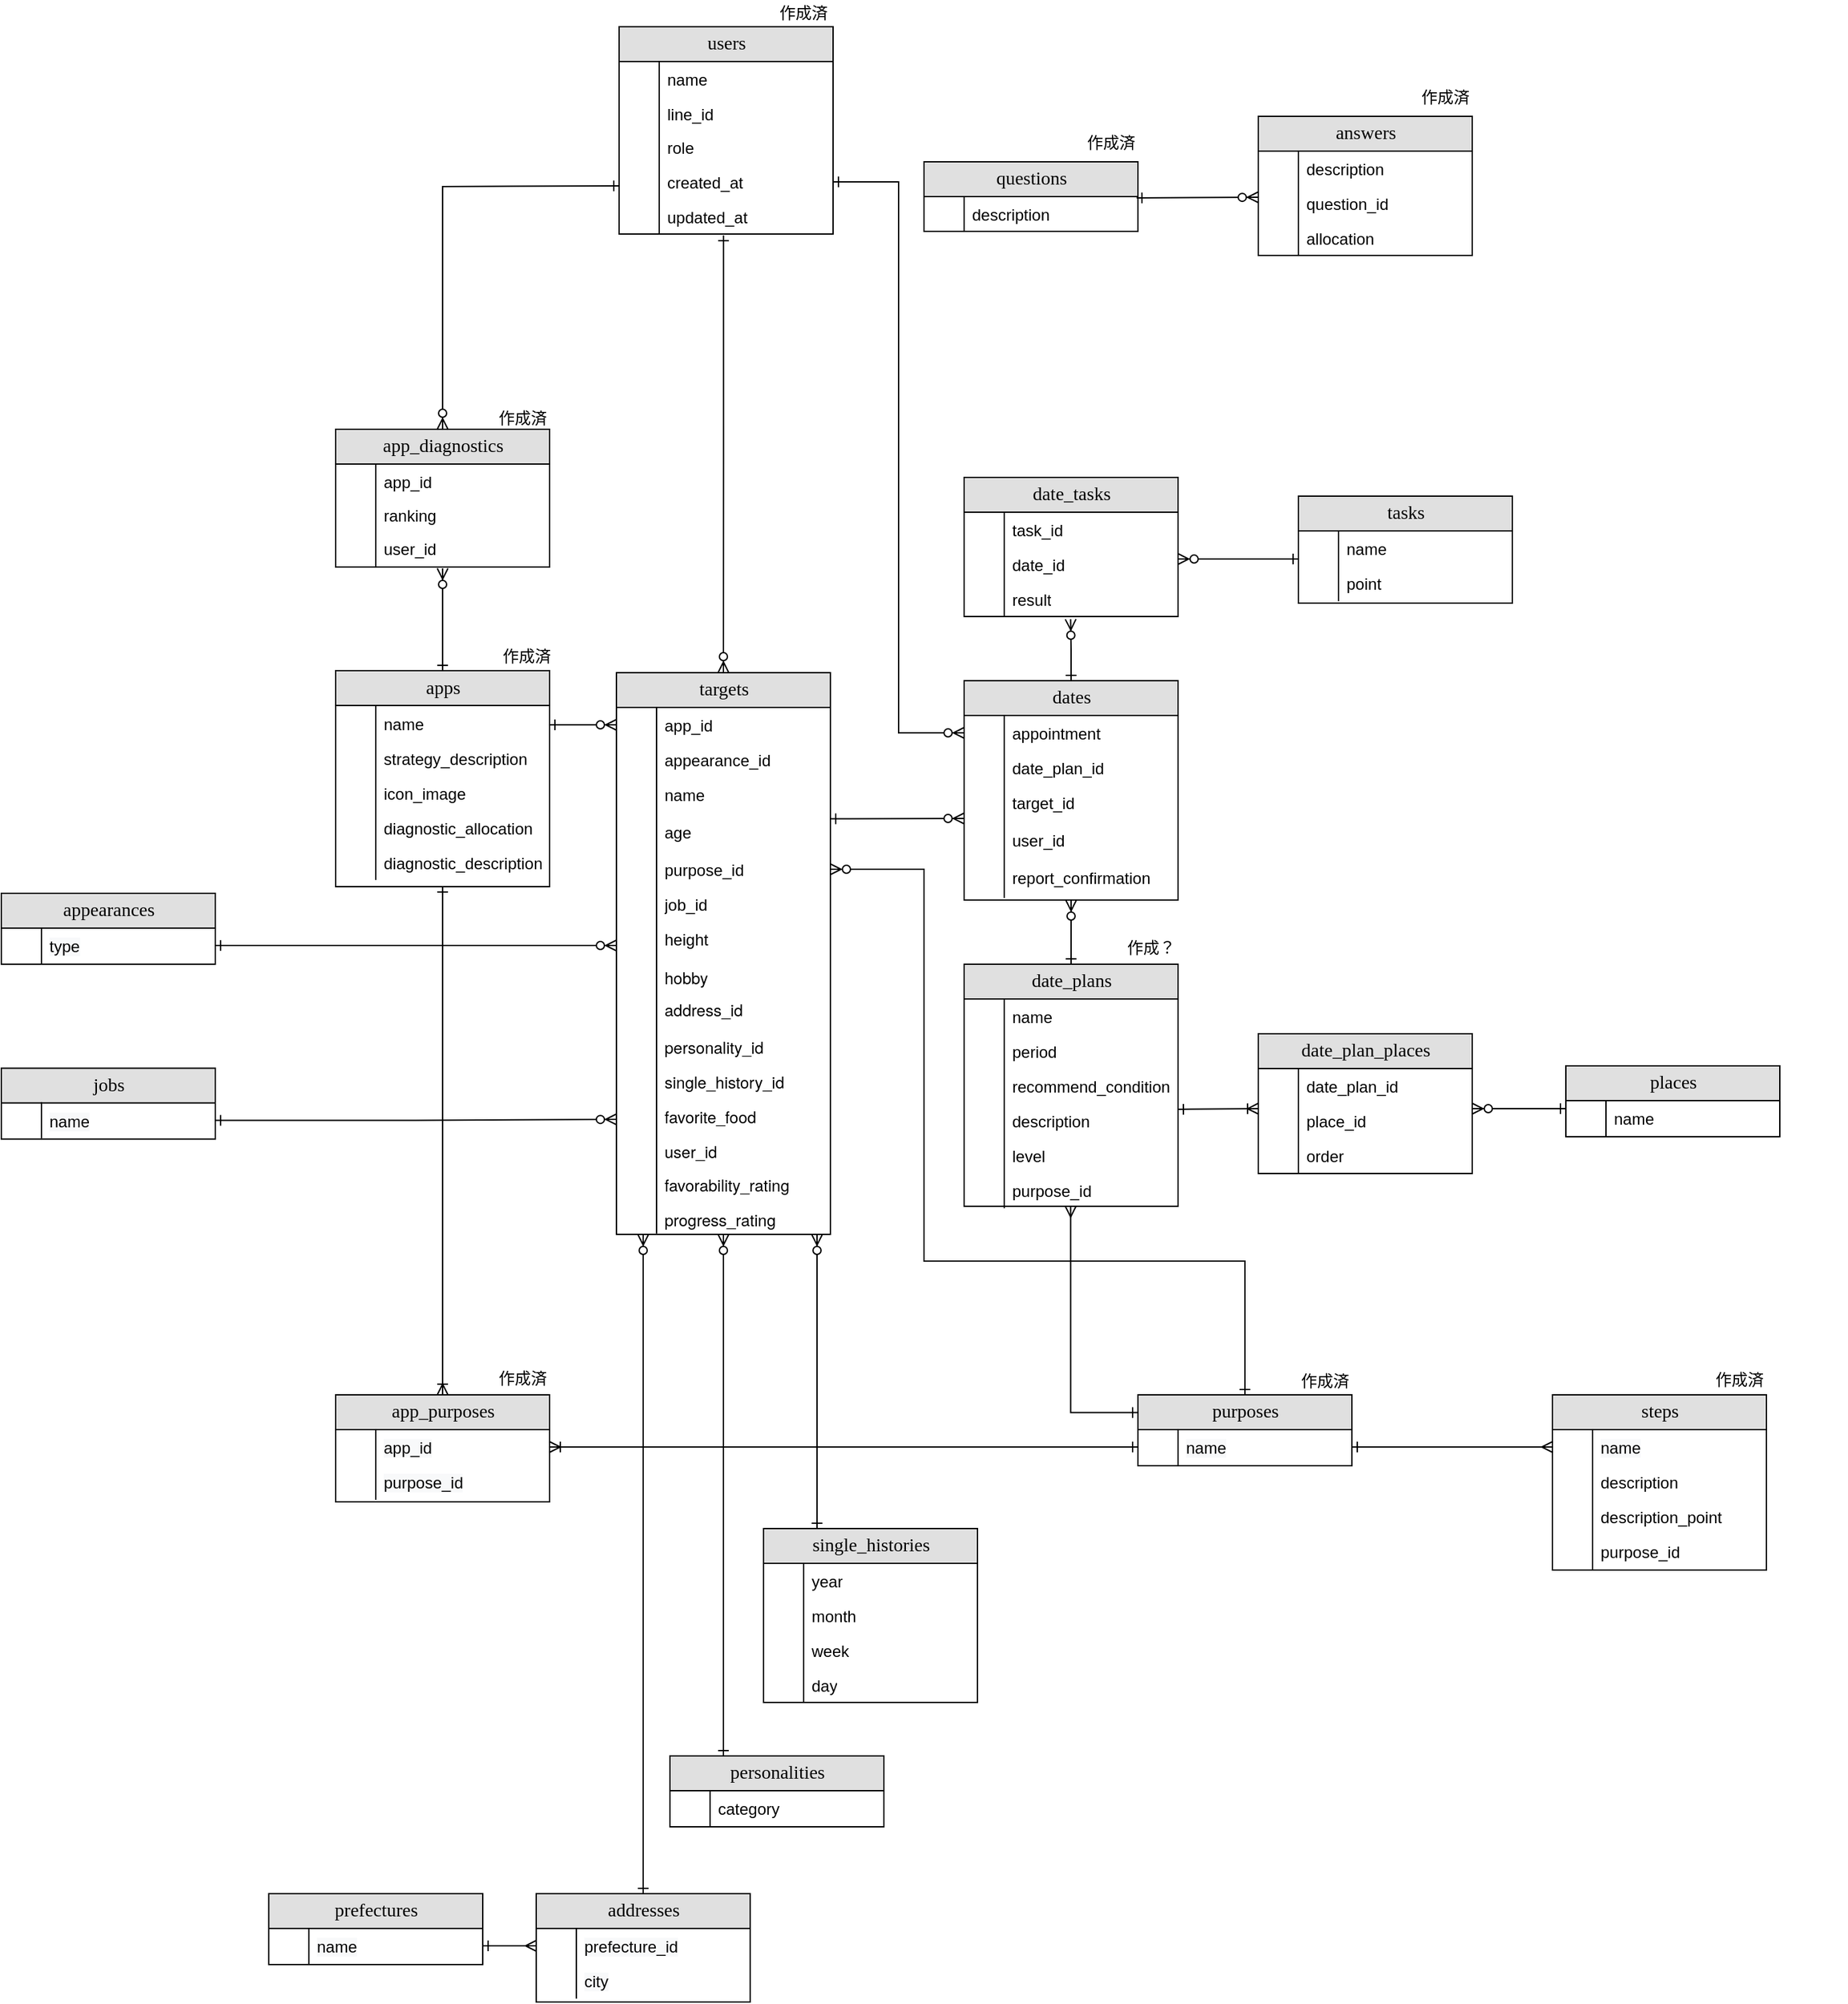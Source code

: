 <mxfile version="14.9.8" type="github">
  <diagram name="Page-1" id="e56a1550-8fbb-45ad-956c-1786394a9013">
    <mxGraphModel dx="2451" dy="923" grid="1" gridSize="10" guides="1" tooltips="1" connect="1" arrows="1" fold="1" page="1" pageScale="1" pageWidth="1100" pageHeight="850" background="none" math="0" shadow="0">
      <root>
        <mxCell id="0" />
        <mxCell id="1" parent="0" />
        <mxCell id="2e49270ec7c68f3f-80" value="users" style="swimlane;html=1;fontStyle=0;childLayout=stackLayout;horizontal=1;startSize=26;fillColor=#e0e0e0;horizontalStack=0;resizeParent=1;resizeLast=0;collapsible=1;marginBottom=0;swimlaneFillColor=#ffffff;align=center;rounded=0;shadow=0;comic=0;labelBackgroundColor=none;strokeWidth=1;fontFamily=Verdana;fontSize=14" parent="1" vertex="1">
          <mxGeometry x="232" y="37" width="160" height="155" as="geometry" />
        </mxCell>
        <mxCell id="2e49270ec7c68f3f-83" value="name" style="shape=partialRectangle;top=0;left=0;right=0;bottom=0;html=1;align=left;verticalAlign=top;fillColor=none;spacingLeft=34;spacingRight=4;whiteSpace=wrap;overflow=hidden;rotatable=0;points=[[0,0.5],[1,0.5]];portConstraint=eastwest;dropTarget=0;" parent="2e49270ec7c68f3f-80" vertex="1">
          <mxGeometry y="26" width="160" height="26" as="geometry" />
        </mxCell>
        <mxCell id="2e49270ec7c68f3f-84" value="" style="shape=partialRectangle;top=0;left=0;bottom=0;html=1;fillColor=none;align=left;verticalAlign=top;spacingLeft=4;spacingRight=4;whiteSpace=wrap;overflow=hidden;rotatable=0;points=[];portConstraint=eastwest;part=1;" parent="2e49270ec7c68f3f-83" vertex="1" connectable="0">
          <mxGeometry width="30" height="26" as="geometry" />
        </mxCell>
        <mxCell id="U_IIAZPZ_CKqvt8vAzjZ-7" value="line_id" style="shape=partialRectangle;top=0;left=0;right=0;bottom=0;html=1;align=left;verticalAlign=top;fillColor=none;spacingLeft=34;spacingRight=4;whiteSpace=wrap;overflow=hidden;rotatable=0;points=[[0,0.5],[1,0.5]];portConstraint=eastwest;dropTarget=0;" parent="2e49270ec7c68f3f-80" vertex="1">
          <mxGeometry y="52" width="160" height="25" as="geometry" />
        </mxCell>
        <mxCell id="U_IIAZPZ_CKqvt8vAzjZ-8" value="" style="shape=partialRectangle;top=0;left=0;bottom=0;html=1;fillColor=none;align=left;verticalAlign=top;spacingLeft=4;spacingRight=4;whiteSpace=wrap;overflow=hidden;rotatable=0;points=[];portConstraint=eastwest;part=1;" parent="U_IIAZPZ_CKqvt8vAzjZ-7" vertex="1" connectable="0">
          <mxGeometry width="30" height="25.886" as="geometry" />
        </mxCell>
        <mxCell id="4a-_96AIozx4s3AJGQaS-33" value="role" style="shape=partialRectangle;top=0;left=0;right=0;bottom=0;html=1;align=left;verticalAlign=top;fillColor=none;spacingLeft=34;spacingRight=4;whiteSpace=wrap;overflow=hidden;rotatable=0;points=[[0,0.5],[1,0.5]];portConstraint=eastwest;dropTarget=0;" parent="2e49270ec7c68f3f-80" vertex="1">
          <mxGeometry y="77" width="160" height="26" as="geometry" />
        </mxCell>
        <mxCell id="4a-_96AIozx4s3AJGQaS-34" value="" style="shape=partialRectangle;top=0;left=0;bottom=0;html=1;fillColor=none;align=left;verticalAlign=top;spacingLeft=4;spacingRight=4;whiteSpace=wrap;overflow=hidden;rotatable=0;points=[];portConstraint=eastwest;part=1;" parent="4a-_96AIozx4s3AJGQaS-33" vertex="1" connectable="0">
          <mxGeometry width="30" height="25.886" as="geometry" />
        </mxCell>
        <mxCell id="U_IIAZPZ_CKqvt8vAzjZ-3" value="created_at" style="shape=partialRectangle;top=0;left=0;right=0;bottom=0;html=1;align=left;verticalAlign=top;fillColor=none;spacingLeft=34;spacingRight=4;whiteSpace=wrap;overflow=hidden;rotatable=0;points=[[0,0.5],[1,0.5]];portConstraint=eastwest;dropTarget=0;" parent="2e49270ec7c68f3f-80" vertex="1">
          <mxGeometry y="103" width="160" height="26" as="geometry" />
        </mxCell>
        <mxCell id="U_IIAZPZ_CKqvt8vAzjZ-4" value="" style="shape=partialRectangle;top=0;left=0;bottom=0;html=1;fillColor=none;align=left;verticalAlign=top;spacingLeft=4;spacingRight=4;whiteSpace=wrap;overflow=hidden;rotatable=0;points=[];portConstraint=eastwest;part=1;" parent="U_IIAZPZ_CKqvt8vAzjZ-3" vertex="1" connectable="0">
          <mxGeometry width="30" height="26" as="geometry" />
        </mxCell>
        <mxCell id="U_IIAZPZ_CKqvt8vAzjZ-5" value="updated_at" style="shape=partialRectangle;top=0;left=0;right=0;bottom=0;html=1;align=left;verticalAlign=top;fillColor=none;spacingLeft=34;spacingRight=4;whiteSpace=wrap;overflow=hidden;rotatable=0;points=[[0,0.5],[1,0.5]];portConstraint=eastwest;dropTarget=0;" parent="2e49270ec7c68f3f-80" vertex="1">
          <mxGeometry y="129" width="160" height="26" as="geometry" />
        </mxCell>
        <mxCell id="U_IIAZPZ_CKqvt8vAzjZ-6" value="" style="shape=partialRectangle;top=0;left=0;bottom=0;html=1;fillColor=none;align=left;verticalAlign=top;spacingLeft=4;spacingRight=4;whiteSpace=wrap;overflow=hidden;rotatable=0;points=[];portConstraint=eastwest;part=1;" parent="U_IIAZPZ_CKqvt8vAzjZ-5" vertex="1" connectable="0">
          <mxGeometry width="30" height="26" as="geometry" />
        </mxCell>
        <mxCell id="4a-_96AIozx4s3AJGQaS-35" style="edgeStyle=orthogonalEdgeStyle;rounded=0;orthogonalLoop=1;jettySize=auto;html=1;exitX=0;exitY=0.5;exitDx=0;exitDy=0;entryX=0.5;entryY=0;entryDx=0;entryDy=0;fontSize=11;startArrow=ERone;startFill=0;endArrow=ERzeroToMany;endFill=1;endSize=6;strokeWidth=1;" parent="1" target="4a-_96AIozx4s3AJGQaS-13" edge="1">
          <mxGeometry relative="1" as="geometry">
            <mxPoint x="232" y="156" as="sourcePoint" />
          </mxGeometry>
        </mxCell>
        <mxCell id="4a-_96AIozx4s3AJGQaS-36" style="edgeStyle=orthogonalEdgeStyle;rounded=0;orthogonalLoop=1;jettySize=auto;html=1;exitX=1;exitY=0.5;exitDx=0;exitDy=0;entryX=0;entryY=0.5;entryDx=0;entryDy=0;fontSize=11;startArrow=ERone;startFill=0;endArrow=ERzeroToMany;endFill=1;endSize=6;strokeWidth=1;" parent="1" source="U_IIAZPZ_CKqvt8vAzjZ-3" target="P4efQdWENx2VInSaUyuK-15" edge="1">
          <mxGeometry relative="1" as="geometry" />
        </mxCell>
        <mxCell id="U_IIAZPZ_CKqvt8vAzjZ-9" value="targets" style="swimlane;html=1;fontStyle=0;childLayout=stackLayout;horizontal=1;startSize=26;fillColor=#e0e0e0;horizontalStack=0;resizeParent=1;resizeLast=0;collapsible=1;marginBottom=0;swimlaneFillColor=#ffffff;align=center;rounded=0;shadow=0;comic=0;labelBackgroundColor=none;strokeWidth=1;fontFamily=Verdana;fontSize=14" parent="1" vertex="1">
          <mxGeometry x="230" y="520" width="160" height="420" as="geometry" />
        </mxCell>
        <mxCell id="U_IIAZPZ_CKqvt8vAzjZ-12" value="app_id" style="shape=partialRectangle;top=0;left=0;right=0;bottom=0;html=1;align=left;verticalAlign=top;fillColor=none;spacingLeft=34;spacingRight=4;whiteSpace=wrap;overflow=hidden;rotatable=0;points=[[0,0.5],[1,0.5]];portConstraint=eastwest;dropTarget=0;" parent="U_IIAZPZ_CKqvt8vAzjZ-9" vertex="1">
          <mxGeometry y="26" width="160" height="26" as="geometry" />
        </mxCell>
        <mxCell id="U_IIAZPZ_CKqvt8vAzjZ-13" value="" style="shape=partialRectangle;top=0;left=0;bottom=0;html=1;fillColor=none;align=left;verticalAlign=top;spacingLeft=4;spacingRight=4;whiteSpace=wrap;overflow=hidden;rotatable=0;points=[];portConstraint=eastwest;part=1;" parent="U_IIAZPZ_CKqvt8vAzjZ-12" vertex="1" connectable="0">
          <mxGeometry width="30" height="26" as="geometry" />
        </mxCell>
        <mxCell id="U_IIAZPZ_CKqvt8vAzjZ-14" value="appearance_id" style="shape=partialRectangle;top=0;left=0;right=0;bottom=0;html=1;align=left;verticalAlign=top;fillColor=none;spacingLeft=34;spacingRight=4;whiteSpace=wrap;overflow=hidden;rotatable=0;points=[[0,0.5],[1,0.5]];portConstraint=eastwest;dropTarget=0;" parent="U_IIAZPZ_CKqvt8vAzjZ-9" vertex="1">
          <mxGeometry y="52" width="160" height="26" as="geometry" />
        </mxCell>
        <mxCell id="U_IIAZPZ_CKqvt8vAzjZ-15" value="" style="shape=partialRectangle;top=0;left=0;bottom=0;html=1;fillColor=none;align=left;verticalAlign=top;spacingLeft=4;spacingRight=4;whiteSpace=wrap;overflow=hidden;rotatable=0;points=[];portConstraint=eastwest;part=1;" parent="U_IIAZPZ_CKqvt8vAzjZ-14" vertex="1" connectable="0">
          <mxGeometry width="30" height="26" as="geometry" />
        </mxCell>
        <mxCell id="U_IIAZPZ_CKqvt8vAzjZ-18" value="" style="shape=partialRectangle;top=0;left=0;right=0;bottom=0;html=1;align=left;verticalAlign=top;fillColor=none;spacingLeft=34;spacingRight=4;whiteSpace=wrap;overflow=hidden;rotatable=0;points=[[0,0.5],[1,0.5]];portConstraint=eastwest;dropTarget=0;" parent="U_IIAZPZ_CKqvt8vAzjZ-9" vertex="1">
          <mxGeometry y="78" width="160" height="56" as="geometry" />
        </mxCell>
        <mxCell id="U_IIAZPZ_CKqvt8vAzjZ-19" value="" style="shape=partialRectangle;top=0;left=0;bottom=0;html=1;fillColor=none;align=left;verticalAlign=top;spacingLeft=4;spacingRight=4;whiteSpace=wrap;overflow=hidden;rotatable=0;points=[];portConstraint=eastwest;part=1;" parent="U_IIAZPZ_CKqvt8vAzjZ-18" vertex="1" connectable="0">
          <mxGeometry width="30" height="56" as="geometry" />
        </mxCell>
        <mxCell id="U_IIAZPZ_CKqvt8vAzjZ-20" value="age" style="shape=partialRectangle;top=0;left=0;right=0;bottom=0;html=1;align=left;verticalAlign=top;fillColor=none;spacingLeft=34;spacingRight=4;whiteSpace=wrap;overflow=hidden;rotatable=0;points=[[0,0.5],[1,0.5]];portConstraint=eastwest;dropTarget=0;" parent="1" vertex="1">
          <mxGeometry x="230" y="626" width="160" height="26" as="geometry" />
        </mxCell>
        <mxCell id="U_IIAZPZ_CKqvt8vAzjZ-21" value="" style="shape=partialRectangle;top=0;left=0;bottom=0;html=1;fillColor=none;align=left;verticalAlign=top;spacingLeft=4;spacingRight=4;whiteSpace=wrap;overflow=hidden;rotatable=0;points=[];portConstraint=eastwest;part=1;" parent="U_IIAZPZ_CKqvt8vAzjZ-20" vertex="1" connectable="0">
          <mxGeometry width="30" height="26" as="geometry" />
        </mxCell>
        <mxCell id="U_IIAZPZ_CKqvt8vAzjZ-22" value="purpose_id" style="shape=partialRectangle;top=0;left=0;right=0;bottom=0;html=1;align=left;verticalAlign=top;fillColor=none;spacingLeft=34;spacingRight=4;whiteSpace=wrap;overflow=hidden;rotatable=0;points=[[0,0.5],[1,0.5]];portConstraint=eastwest;dropTarget=0;" parent="1" vertex="1">
          <mxGeometry x="230" y="654" width="160" height="26" as="geometry" />
        </mxCell>
        <mxCell id="U_IIAZPZ_CKqvt8vAzjZ-23" value="" style="shape=partialRectangle;top=0;left=0;bottom=0;html=1;fillColor=none;align=left;verticalAlign=top;spacingLeft=4;spacingRight=4;whiteSpace=wrap;overflow=hidden;rotatable=0;points=[];portConstraint=eastwest;part=1;" parent="U_IIAZPZ_CKqvt8vAzjZ-22" vertex="1" connectable="0">
          <mxGeometry width="30" height="26" as="geometry" />
        </mxCell>
        <mxCell id="U_IIAZPZ_CKqvt8vAzjZ-24" value="job_id" style="shape=partialRectangle;top=0;left=0;right=0;bottom=0;html=1;align=left;verticalAlign=top;fillColor=none;spacingLeft=34;spacingRight=4;whiteSpace=wrap;overflow=hidden;rotatable=0;points=[[0,0.5],[1,0.5]];portConstraint=eastwest;dropTarget=0;" parent="1" vertex="1">
          <mxGeometry x="230" y="680" width="160" height="26" as="geometry" />
        </mxCell>
        <mxCell id="U_IIAZPZ_CKqvt8vAzjZ-25" value="" style="shape=partialRectangle;top=0;left=0;bottom=0;html=1;fillColor=none;align=left;verticalAlign=top;spacingLeft=4;spacingRight=4;whiteSpace=wrap;overflow=hidden;rotatable=0;points=[];portConstraint=eastwest;part=1;" parent="U_IIAZPZ_CKqvt8vAzjZ-24" vertex="1" connectable="0">
          <mxGeometry width="30" height="26" as="geometry" />
        </mxCell>
        <mxCell id="U_IIAZPZ_CKqvt8vAzjZ-26" value="height" style="shape=partialRectangle;top=0;left=0;right=0;bottom=0;html=1;align=left;verticalAlign=top;fillColor=none;spacingLeft=34;spacingRight=4;whiteSpace=wrap;overflow=hidden;rotatable=0;points=[[0,0.5],[1,0.5]];portConstraint=eastwest;dropTarget=0;" parent="1" vertex="1">
          <mxGeometry x="230" y="706" width="160" height="36" as="geometry" />
        </mxCell>
        <mxCell id="U_IIAZPZ_CKqvt8vAzjZ-27" value="" style="shape=partialRectangle;top=0;left=0;bottom=0;html=1;fillColor=none;align=left;verticalAlign=top;spacingLeft=4;spacingRight=4;whiteSpace=wrap;overflow=hidden;rotatable=0;points=[];portConstraint=eastwest;part=1;" parent="U_IIAZPZ_CKqvt8vAzjZ-26" vertex="1" connectable="0">
          <mxGeometry width="30" height="25.886" as="geometry" />
        </mxCell>
        <mxCell id="U_IIAZPZ_CKqvt8vAzjZ-28" value="&lt;p class=&quot;p1&quot; style=&quot;margin: 0px ; font-stretch: normal ; line-height: normal ; font-family: &amp;#34;helvetica neue&amp;#34;&quot;&gt;hobby&lt;/p&gt;" style="shape=partialRectangle;top=0;left=0;right=0;bottom=0;html=1;align=left;verticalAlign=top;fillColor=none;spacingLeft=34;spacingRight=4;whiteSpace=wrap;overflow=hidden;rotatable=0;points=[[0,0.5],[1,0.5]];portConstraint=eastwest;dropTarget=0;" parent="1" vertex="1">
          <mxGeometry x="230" y="732" width="160" height="36" as="geometry" />
        </mxCell>
        <mxCell id="U_IIAZPZ_CKqvt8vAzjZ-29" value="" style="shape=partialRectangle;top=0;left=0;bottom=0;html=1;fillColor=none;align=left;verticalAlign=top;spacingLeft=4;spacingRight=4;whiteSpace=wrap;overflow=hidden;rotatable=0;points=[];portConstraint=eastwest;part=1;" parent="U_IIAZPZ_CKqvt8vAzjZ-28" vertex="1" connectable="0">
          <mxGeometry width="30" height="25.886" as="geometry" />
        </mxCell>
        <mxCell id="U_IIAZPZ_CKqvt8vAzjZ-30" value="&lt;font face=&quot;helvetica neue&quot;&gt;address_id&lt;/font&gt;" style="shape=partialRectangle;top=0;left=0;right=0;bottom=0;html=1;align=left;verticalAlign=top;fillColor=none;spacingLeft=34;spacingRight=4;whiteSpace=wrap;overflow=hidden;rotatable=0;points=[[0,0.5],[1,0.5]];portConstraint=eastwest;dropTarget=0;" parent="1" vertex="1">
          <mxGeometry x="230" y="758" width="160" height="36" as="geometry" />
        </mxCell>
        <mxCell id="U_IIAZPZ_CKqvt8vAzjZ-31" value="" style="shape=partialRectangle;top=0;left=0;bottom=0;html=1;fillColor=none;align=left;verticalAlign=top;spacingLeft=4;spacingRight=4;whiteSpace=wrap;overflow=hidden;rotatable=0;points=[];portConstraint=eastwest;part=1;" parent="U_IIAZPZ_CKqvt8vAzjZ-30" vertex="1" connectable="0">
          <mxGeometry width="30" height="25.886" as="geometry" />
        </mxCell>
        <mxCell id="U_IIAZPZ_CKqvt8vAzjZ-34" value="&lt;p class=&quot;p1&quot; style=&quot;margin: 0px ; font-stretch: normal ; line-height: normal&quot;&gt;&lt;font face=&quot;helvetica neue&quot;&gt;personality_id&lt;/font&gt;&lt;br&gt;&lt;/p&gt;" style="shape=partialRectangle;top=0;left=0;right=0;bottom=0;html=1;align=left;verticalAlign=top;fillColor=none;spacingLeft=34;spacingRight=4;whiteSpace=wrap;overflow=hidden;rotatable=0;points=[[0,0.5],[1,0.5]];portConstraint=eastwest;dropTarget=0;" parent="1" vertex="1">
          <mxGeometry x="230" y="784" width="160" height="36" as="geometry" />
        </mxCell>
        <mxCell id="U_IIAZPZ_CKqvt8vAzjZ-35" value="" style="shape=partialRectangle;top=0;left=0;bottom=0;html=1;fillColor=none;align=left;verticalAlign=top;spacingLeft=4;spacingRight=4;whiteSpace=wrap;overflow=hidden;rotatable=0;points=[];portConstraint=eastwest;part=1;" parent="U_IIAZPZ_CKqvt8vAzjZ-34" vertex="1" connectable="0">
          <mxGeometry width="30" height="25.886" as="geometry" />
        </mxCell>
        <mxCell id="U_IIAZPZ_CKqvt8vAzjZ-36" value="&lt;p class=&quot;p1&quot; style=&quot;margin: 0px ; font-stretch: normal ; line-height: normal&quot;&gt;&lt;font face=&quot;helvetica neue&quot;&gt;single_history_id&lt;/font&gt;&lt;br&gt;&lt;/p&gt;" style="shape=partialRectangle;top=0;left=0;right=0;bottom=0;html=1;align=left;verticalAlign=top;fillColor=none;spacingLeft=34;spacingRight=4;whiteSpace=wrap;overflow=hidden;rotatable=0;points=[[0,0.5],[1,0.5]];portConstraint=eastwest;dropTarget=0;" parent="1" vertex="1">
          <mxGeometry x="230" y="810" width="160" height="36" as="geometry" />
        </mxCell>
        <mxCell id="U_IIAZPZ_CKqvt8vAzjZ-37" value="" style="shape=partialRectangle;top=0;left=0;bottom=0;html=1;fillColor=none;align=left;verticalAlign=top;spacingLeft=4;spacingRight=4;whiteSpace=wrap;overflow=hidden;rotatable=0;points=[];portConstraint=eastwest;part=1;" parent="U_IIAZPZ_CKqvt8vAzjZ-36" vertex="1" connectable="0">
          <mxGeometry width="30" height="25.886" as="geometry" />
        </mxCell>
        <mxCell id="u8cXeZXo8G7gB1rvISuo-1" value="&lt;p class=&quot;p1&quot; style=&quot;margin: 0px ; font-stretch: normal ; line-height: normal&quot;&gt;&lt;font face=&quot;helvetica neue&quot;&gt;favorite_food&lt;/font&gt;&lt;/p&gt;" style="shape=partialRectangle;top=0;left=0;right=0;bottom=0;html=1;align=left;verticalAlign=top;fillColor=none;spacingLeft=34;spacingRight=4;whiteSpace=wrap;overflow=hidden;rotatable=0;points=[[0,0.5],[1,0.5]];portConstraint=eastwest;dropTarget=0;" parent="1" vertex="1">
          <mxGeometry x="230" y="836" width="160" height="36" as="geometry" />
        </mxCell>
        <mxCell id="u8cXeZXo8G7gB1rvISuo-2" value="" style="shape=partialRectangle;top=0;left=0;bottom=0;html=1;fillColor=none;align=left;verticalAlign=top;spacingLeft=4;spacingRight=4;whiteSpace=wrap;overflow=hidden;rotatable=0;points=[];portConstraint=eastwest;part=1;" parent="u8cXeZXo8G7gB1rvISuo-1" vertex="1" connectable="0">
          <mxGeometry width="30" height="25.886" as="geometry" />
        </mxCell>
        <mxCell id="u8cXeZXo8G7gB1rvISuo-3" value="&lt;p class=&quot;p1&quot; style=&quot;margin: 0px ; font-stretch: normal ; line-height: normal&quot;&gt;&lt;font face=&quot;helvetica neue&quot;&gt;user_id&lt;/font&gt;&lt;/p&gt;" style="shape=partialRectangle;top=0;left=0;right=0;bottom=0;html=1;align=left;verticalAlign=top;fillColor=none;spacingLeft=34;spacingRight=4;whiteSpace=wrap;overflow=hidden;rotatable=0;points=[[0,0.5],[1,0.5]];portConstraint=eastwest;dropTarget=0;" parent="1" vertex="1">
          <mxGeometry x="230" y="862" width="160" height="36" as="geometry" />
        </mxCell>
        <mxCell id="u8cXeZXo8G7gB1rvISuo-4" value="" style="shape=partialRectangle;top=0;left=0;bottom=0;html=1;fillColor=none;align=left;verticalAlign=top;spacingLeft=4;spacingRight=4;whiteSpace=wrap;overflow=hidden;rotatable=0;points=[];portConstraint=eastwest;part=1;" parent="u8cXeZXo8G7gB1rvISuo-3" vertex="1" connectable="0">
          <mxGeometry width="30" height="25.886" as="geometry" />
        </mxCell>
        <mxCell id="U_IIAZPZ_CKqvt8vAzjZ-16" value="name" style="shape=partialRectangle;top=0;left=0;right=0;bottom=0;html=1;align=left;verticalAlign=top;fillColor=none;spacingLeft=34;spacingRight=4;whiteSpace=wrap;overflow=hidden;rotatable=0;points=[[0,0.5],[1,0.5]];portConstraint=eastwest;dropTarget=0;" parent="1" vertex="1">
          <mxGeometry x="230" y="598" width="160" height="26" as="geometry" />
        </mxCell>
        <mxCell id="U_IIAZPZ_CKqvt8vAzjZ-17" value="" style="shape=partialRectangle;top=0;left=0;bottom=0;html=1;fillColor=none;align=left;verticalAlign=top;spacingLeft=4;spacingRight=4;whiteSpace=wrap;overflow=hidden;rotatable=0;points=[];portConstraint=eastwest;part=1;" parent="U_IIAZPZ_CKqvt8vAzjZ-16" vertex="1" connectable="0">
          <mxGeometry width="30" height="26" as="geometry" />
        </mxCell>
        <mxCell id="U2G-_PZbIe9DehCuMmDc-56" style="edgeStyle=orthogonalEdgeStyle;rounded=0;orthogonalLoop=1;jettySize=auto;html=1;exitX=0.5;exitY=0;exitDx=0;exitDy=0;startArrow=ERone;startFill=0;endArrow=ERzeroToMany;endFill=1;" parent="1" source="P4efQdWENx2VInSaUyuK-12" edge="1">
          <mxGeometry relative="1" as="geometry">
            <mxPoint x="569.667" y="480" as="targetPoint" />
          </mxGeometry>
        </mxCell>
        <mxCell id="P4efQdWENx2VInSaUyuK-12" value="dates" style="swimlane;html=1;fontStyle=0;childLayout=stackLayout;horizontal=1;startSize=26;fillColor=#e0e0e0;horizontalStack=0;resizeParent=1;resizeLast=0;collapsible=1;marginBottom=0;swimlaneFillColor=#ffffff;align=center;rounded=0;shadow=0;comic=0;labelBackgroundColor=none;strokeWidth=1;fontFamily=Verdana;fontSize=14" parent="1" vertex="1">
          <mxGeometry x="490" y="526" width="160" height="164" as="geometry" />
        </mxCell>
        <mxCell id="P4efQdWENx2VInSaUyuK-15" value="appointment" style="shape=partialRectangle;top=0;left=0;right=0;bottom=0;html=1;align=left;verticalAlign=top;fillColor=none;spacingLeft=34;spacingRight=4;whiteSpace=wrap;overflow=hidden;rotatable=0;points=[[0,0.5],[1,0.5]];portConstraint=eastwest;dropTarget=0;" parent="P4efQdWENx2VInSaUyuK-12" vertex="1">
          <mxGeometry y="26" width="160" height="26" as="geometry" />
        </mxCell>
        <mxCell id="P4efQdWENx2VInSaUyuK-16" value="" style="shape=partialRectangle;top=0;left=0;bottom=0;html=1;fillColor=none;align=left;verticalAlign=top;spacingLeft=4;spacingRight=4;whiteSpace=wrap;overflow=hidden;rotatable=0;points=[];portConstraint=eastwest;part=1;" parent="P4efQdWENx2VInSaUyuK-15" vertex="1" connectable="0">
          <mxGeometry width="30" height="26" as="geometry" />
        </mxCell>
        <mxCell id="fdWaYFI0qnyTR5igIjWM-53" value="date_plan_id" style="shape=partialRectangle;top=0;left=0;right=0;bottom=0;html=1;align=left;verticalAlign=top;fillColor=none;spacingLeft=34;spacingRight=4;whiteSpace=wrap;overflow=hidden;rotatable=0;points=[[0,0.5],[1,0.5]];portConstraint=eastwest;dropTarget=0;" parent="P4efQdWENx2VInSaUyuK-12" vertex="1">
          <mxGeometry y="52" width="160" height="26" as="geometry" />
        </mxCell>
        <mxCell id="fdWaYFI0qnyTR5igIjWM-54" value="" style="shape=partialRectangle;top=0;left=0;bottom=0;html=1;fillColor=none;align=left;verticalAlign=top;spacingLeft=4;spacingRight=4;whiteSpace=wrap;overflow=hidden;rotatable=0;points=[];portConstraint=eastwest;part=1;" parent="fdWaYFI0qnyTR5igIjWM-53" vertex="1" connectable="0">
          <mxGeometry width="30" height="26" as="geometry" />
        </mxCell>
        <mxCell id="fdWaYFI0qnyTR5igIjWM-57" value="target_id" style="shape=partialRectangle;top=0;left=0;right=0;bottom=0;html=1;align=left;verticalAlign=top;fillColor=none;spacingLeft=34;spacingRight=4;whiteSpace=wrap;overflow=hidden;rotatable=0;points=[[0,0.5],[1,0.5]];portConstraint=eastwest;dropTarget=0;" parent="P4efQdWENx2VInSaUyuK-12" vertex="1">
          <mxGeometry y="78" width="160" height="28" as="geometry" />
        </mxCell>
        <mxCell id="fdWaYFI0qnyTR5igIjWM-58" value="" style="shape=partialRectangle;top=0;left=0;bottom=0;html=1;fillColor=none;align=left;verticalAlign=top;spacingLeft=4;spacingRight=4;whiteSpace=wrap;overflow=hidden;rotatable=0;points=[];portConstraint=eastwest;part=1;" parent="fdWaYFI0qnyTR5igIjWM-57" vertex="1" connectable="0">
          <mxGeometry width="30" height="28" as="geometry" />
        </mxCell>
        <mxCell id="4a-_96AIozx4s3AJGQaS-11" value="user_id" style="shape=partialRectangle;top=0;left=0;right=0;bottom=0;html=1;align=left;verticalAlign=top;fillColor=none;spacingLeft=34;spacingRight=4;whiteSpace=wrap;overflow=hidden;rotatable=0;points=[[0,0.5],[1,0.5]];portConstraint=eastwest;dropTarget=0;" parent="P4efQdWENx2VInSaUyuK-12" vertex="1">
          <mxGeometry y="106" width="160" height="28" as="geometry" />
        </mxCell>
        <mxCell id="4a-_96AIozx4s3AJGQaS-12" value="" style="shape=partialRectangle;top=0;left=0;bottom=0;html=1;fillColor=none;align=left;verticalAlign=top;spacingLeft=4;spacingRight=4;whiteSpace=wrap;overflow=hidden;rotatable=0;points=[];portConstraint=eastwest;part=1;" parent="4a-_96AIozx4s3AJGQaS-11" vertex="1" connectable="0">
          <mxGeometry width="30" height="28" as="geometry" />
        </mxCell>
        <mxCell id="U2G-_PZbIe9DehCuMmDc-14" value="report_confirmation" style="shape=partialRectangle;top=0;left=0;right=0;bottom=0;html=1;align=left;verticalAlign=top;fillColor=none;spacingLeft=34;spacingRight=4;whiteSpace=wrap;overflow=hidden;rotatable=0;points=[[0,0.5],[1,0.5]];portConstraint=eastwest;dropTarget=0;" parent="P4efQdWENx2VInSaUyuK-12" vertex="1">
          <mxGeometry y="134" width="160" height="28" as="geometry" />
        </mxCell>
        <mxCell id="U2G-_PZbIe9DehCuMmDc-15" value="" style="shape=partialRectangle;top=0;left=0;bottom=0;html=1;fillColor=none;align=left;verticalAlign=top;spacingLeft=4;spacingRight=4;whiteSpace=wrap;overflow=hidden;rotatable=0;points=[];portConstraint=eastwest;part=1;" parent="U2G-_PZbIe9DehCuMmDc-14" vertex="1" connectable="0">
          <mxGeometry width="30" height="28" as="geometry" />
        </mxCell>
        <mxCell id="P4efQdWENx2VInSaUyuK-26" value="apps" style="swimlane;html=1;fontStyle=0;childLayout=stackLayout;horizontal=1;startSize=26;fillColor=#e0e0e0;horizontalStack=0;resizeParent=1;resizeLast=0;collapsible=1;marginBottom=0;swimlaneFillColor=#ffffff;align=center;rounded=0;shadow=0;comic=0;labelBackgroundColor=none;strokeWidth=1;fontFamily=Verdana;fontSize=14" parent="1" vertex="1">
          <mxGeometry x="20" y="518.5" width="160" height="161.5" as="geometry" />
        </mxCell>
        <mxCell id="P4efQdWENx2VInSaUyuK-29" value="name" style="shape=partialRectangle;top=0;left=0;right=0;bottom=0;html=1;align=left;verticalAlign=top;fillColor=none;spacingLeft=34;spacingRight=4;whiteSpace=wrap;overflow=hidden;rotatable=0;points=[[0,0.5],[1,0.5]];portConstraint=eastwest;dropTarget=0;" parent="P4efQdWENx2VInSaUyuK-26" vertex="1">
          <mxGeometry y="26" width="160" height="26" as="geometry" />
        </mxCell>
        <mxCell id="P4efQdWENx2VInSaUyuK-30" value="" style="shape=partialRectangle;top=0;left=0;bottom=0;html=1;fillColor=none;align=left;verticalAlign=top;spacingLeft=4;spacingRight=4;whiteSpace=wrap;overflow=hidden;rotatable=0;points=[];portConstraint=eastwest;part=1;" parent="P4efQdWENx2VInSaUyuK-29" vertex="1" connectable="0">
          <mxGeometry width="30" height="26" as="geometry" />
        </mxCell>
        <mxCell id="6YnLSuV3wM51PPYqu2_4-14" value="strategy_description" style="shape=partialRectangle;top=0;left=0;right=0;bottom=0;html=1;align=left;verticalAlign=top;fillColor=none;spacingLeft=34;spacingRight=4;whiteSpace=wrap;overflow=hidden;rotatable=0;points=[[0,0.5],[1,0.5]];portConstraint=eastwest;dropTarget=0;" parent="P4efQdWENx2VInSaUyuK-26" vertex="1">
          <mxGeometry y="52" width="160" height="26" as="geometry" />
        </mxCell>
        <mxCell id="6YnLSuV3wM51PPYqu2_4-15" value="" style="shape=partialRectangle;top=0;left=0;bottom=0;html=1;fillColor=none;align=left;verticalAlign=top;spacingLeft=4;spacingRight=4;whiteSpace=wrap;overflow=hidden;rotatable=0;points=[];portConstraint=eastwest;part=1;" parent="6YnLSuV3wM51PPYqu2_4-14" vertex="1" connectable="0">
          <mxGeometry width="30" height="26" as="geometry" />
        </mxCell>
        <mxCell id="6YnLSuV3wM51PPYqu2_4-16" value="icon_image" style="shape=partialRectangle;top=0;left=0;right=0;bottom=0;html=1;align=left;verticalAlign=top;fillColor=none;spacingLeft=34;spacingRight=4;whiteSpace=wrap;overflow=hidden;rotatable=0;points=[[0,0.5],[1,0.5]];portConstraint=eastwest;dropTarget=0;" parent="P4efQdWENx2VInSaUyuK-26" vertex="1">
          <mxGeometry y="78" width="160" height="25" as="geometry" />
        </mxCell>
        <mxCell id="6YnLSuV3wM51PPYqu2_4-17" value="" style="shape=partialRectangle;top=0;left=0;bottom=0;html=1;fillColor=none;align=left;verticalAlign=top;spacingLeft=4;spacingRight=4;whiteSpace=wrap;overflow=hidden;rotatable=0;points=[];portConstraint=eastwest;part=1;" parent="6YnLSuV3wM51PPYqu2_4-16" vertex="1" connectable="0">
          <mxGeometry width="30" height="26" as="geometry" />
        </mxCell>
        <mxCell id="P4efQdWENx2VInSaUyuK-33" value="steps" style="swimlane;html=1;fontStyle=0;childLayout=stackLayout;horizontal=1;startSize=26;fillColor=#e0e0e0;horizontalStack=0;resizeParent=1;resizeLast=0;collapsible=1;marginBottom=0;swimlaneFillColor=#ffffff;align=center;rounded=0;shadow=0;comic=0;labelBackgroundColor=none;strokeWidth=1;fontFamily=Verdana;fontSize=14" parent="1" vertex="1">
          <mxGeometry x="930" y="1060" width="160" height="131" as="geometry" />
        </mxCell>
        <mxCell id="P4efQdWENx2VInSaUyuK-41" value="&lt;span style=&quot;color: rgb(0 , 0 , 0) ; font-family: &amp;#34;helvetica&amp;#34; ; font-size: 12px ; font-style: normal ; font-weight: 400 ; letter-spacing: normal ; text-align: left ; text-indent: 0px ; text-transform: none ; word-spacing: 0px ; background-color: rgb(248 , 249 , 250) ; display: inline ; float: none&quot;&gt;name&lt;/span&gt;" style="shape=partialRectangle;top=0;left=0;right=0;bottom=0;html=1;align=left;verticalAlign=top;fillColor=none;spacingLeft=34;spacingRight=4;whiteSpace=wrap;overflow=hidden;rotatable=0;points=[[0,0.5],[1,0.5]];portConstraint=eastwest;dropTarget=0;" parent="P4efQdWENx2VInSaUyuK-33" vertex="1">
          <mxGeometry y="26" width="160" height="26" as="geometry" />
        </mxCell>
        <mxCell id="P4efQdWENx2VInSaUyuK-42" value="" style="shape=partialRectangle;top=0;left=0;bottom=0;html=1;fillColor=none;align=left;verticalAlign=top;spacingLeft=4;spacingRight=4;whiteSpace=wrap;overflow=hidden;rotatable=0;points=[];portConstraint=eastwest;part=1;" parent="P4efQdWENx2VInSaUyuK-41" vertex="1" connectable="0">
          <mxGeometry width="30" height="26" as="geometry" />
        </mxCell>
        <mxCell id="fdWaYFI0qnyTR5igIjWM-28" value="&lt;font face=&quot;helvetica&quot;&gt;description&lt;/font&gt;" style="shape=partialRectangle;top=0;left=0;right=0;bottom=0;html=1;align=left;verticalAlign=top;fillColor=none;spacingLeft=34;spacingRight=4;whiteSpace=wrap;overflow=hidden;rotatable=0;points=[[0,0.5],[1,0.5]];portConstraint=eastwest;dropTarget=0;" parent="P4efQdWENx2VInSaUyuK-33" vertex="1">
          <mxGeometry y="52" width="160" height="26" as="geometry" />
        </mxCell>
        <mxCell id="fdWaYFI0qnyTR5igIjWM-29" value="" style="shape=partialRectangle;top=0;left=0;bottom=0;html=1;fillColor=none;align=left;verticalAlign=top;spacingLeft=4;spacingRight=4;whiteSpace=wrap;overflow=hidden;rotatable=0;points=[];portConstraint=eastwest;part=1;" parent="fdWaYFI0qnyTR5igIjWM-28" vertex="1" connectable="0">
          <mxGeometry width="30" height="26" as="geometry" />
        </mxCell>
        <mxCell id="P4efQdWENx2VInSaUyuK-38" value="&lt;span style=&quot;font-family: &amp;#34;helvetica&amp;#34;&quot;&gt;description_point&lt;/span&gt;" style="shape=partialRectangle;top=0;left=0;right=0;bottom=0;html=1;align=left;verticalAlign=top;fillColor=none;spacingLeft=34;spacingRight=4;whiteSpace=wrap;overflow=hidden;rotatable=0;points=[[0,0.5],[1,0.5]];portConstraint=eastwest;dropTarget=0;" parent="P4efQdWENx2VInSaUyuK-33" vertex="1">
          <mxGeometry y="78" width="160" height="26" as="geometry" />
        </mxCell>
        <mxCell id="P4efQdWENx2VInSaUyuK-39" value="" style="shape=partialRectangle;top=0;left=0;bottom=0;html=1;fillColor=none;align=left;verticalAlign=top;spacingLeft=4;spacingRight=4;whiteSpace=wrap;overflow=hidden;rotatable=0;points=[];portConstraint=eastwest;part=1;" parent="P4efQdWENx2VInSaUyuK-38" vertex="1" connectable="0">
          <mxGeometry width="30" height="26" as="geometry" />
        </mxCell>
        <mxCell id="VrGGSzT6-_kBG3vxo8Wm-1" value="questions" style="swimlane;html=1;fontStyle=0;childLayout=stackLayout;horizontal=1;startSize=26;fillColor=#e0e0e0;horizontalStack=0;resizeParent=1;resizeLast=0;collapsible=1;marginBottom=0;swimlaneFillColor=#ffffff;align=center;rounded=0;shadow=0;comic=0;labelBackgroundColor=none;strokeWidth=1;fontFamily=Verdana;fontSize=14" parent="1" vertex="1">
          <mxGeometry x="460" y="138" width="160" height="52" as="geometry" />
        </mxCell>
        <mxCell id="VrGGSzT6-_kBG3vxo8Wm-2" value="description" style="shape=partialRectangle;top=0;left=0;right=0;bottom=0;html=1;align=left;verticalAlign=top;fillColor=none;spacingLeft=34;spacingRight=4;whiteSpace=wrap;overflow=hidden;rotatable=0;points=[[0,0.5],[1,0.5]];portConstraint=eastwest;dropTarget=0;" parent="VrGGSzT6-_kBG3vxo8Wm-1" vertex="1">
          <mxGeometry y="26" width="160" height="25" as="geometry" />
        </mxCell>
        <mxCell id="VrGGSzT6-_kBG3vxo8Wm-3" value="" style="shape=partialRectangle;top=0;left=0;bottom=0;html=1;fillColor=none;align=left;verticalAlign=top;spacingLeft=4;spacingRight=4;whiteSpace=wrap;overflow=hidden;rotatable=0;points=[];portConstraint=eastwest;part=1;" parent="VrGGSzT6-_kBG3vxo8Wm-2" vertex="1" connectable="0">
          <mxGeometry width="30" height="26" as="geometry" />
        </mxCell>
        <mxCell id="VrGGSzT6-_kBG3vxo8Wm-8" value="answers" style="swimlane;html=1;fontStyle=0;childLayout=stackLayout;horizontal=1;startSize=26;fillColor=#e0e0e0;horizontalStack=0;resizeParent=1;resizeLast=0;collapsible=1;marginBottom=0;swimlaneFillColor=#ffffff;align=center;rounded=0;shadow=0;comic=0;labelBackgroundColor=none;strokeWidth=1;fontFamily=Verdana;fontSize=14" parent="1" vertex="1">
          <mxGeometry x="710" y="104" width="160" height="104" as="geometry" />
        </mxCell>
        <mxCell id="VrGGSzT6-_kBG3vxo8Wm-11" value="description" style="shape=partialRectangle;top=0;left=0;right=0;bottom=0;html=1;align=left;verticalAlign=top;fillColor=none;spacingLeft=34;spacingRight=4;whiteSpace=wrap;overflow=hidden;rotatable=0;points=[[0,0.5],[1,0.5]];portConstraint=eastwest;dropTarget=0;" parent="VrGGSzT6-_kBG3vxo8Wm-8" vertex="1">
          <mxGeometry y="26" width="160" height="26" as="geometry" />
        </mxCell>
        <mxCell id="VrGGSzT6-_kBG3vxo8Wm-12" value="" style="shape=partialRectangle;top=0;left=0;bottom=0;html=1;fillColor=none;align=left;verticalAlign=top;spacingLeft=4;spacingRight=4;whiteSpace=wrap;overflow=hidden;rotatable=0;points=[];portConstraint=eastwest;part=1;" parent="VrGGSzT6-_kBG3vxo8Wm-11" vertex="1" connectable="0">
          <mxGeometry width="30" height="26" as="geometry" />
        </mxCell>
        <mxCell id="6YnLSuV3wM51PPYqu2_4-3" value="question_id" style="shape=partialRectangle;top=0;left=0;right=0;bottom=0;html=1;align=left;verticalAlign=top;fillColor=none;spacingLeft=34;spacingRight=4;whiteSpace=wrap;overflow=hidden;rotatable=0;points=[[0,0.5],[1,0.5]];portConstraint=eastwest;dropTarget=0;" parent="VrGGSzT6-_kBG3vxo8Wm-8" vertex="1">
          <mxGeometry y="52" width="160" height="26" as="geometry" />
        </mxCell>
        <mxCell id="6YnLSuV3wM51PPYqu2_4-4" value="" style="shape=partialRectangle;top=0;left=0;bottom=0;html=1;fillColor=none;align=left;verticalAlign=top;spacingLeft=4;spacingRight=4;whiteSpace=wrap;overflow=hidden;rotatable=0;points=[];portConstraint=eastwest;part=1;" parent="6YnLSuV3wM51PPYqu2_4-3" vertex="1" connectable="0">
          <mxGeometry width="30" height="26" as="geometry" />
        </mxCell>
        <mxCell id="6YnLSuV3wM51PPYqu2_4-7" value="allocation" style="shape=partialRectangle;top=0;left=0;right=0;bottom=0;html=1;align=left;verticalAlign=top;fillColor=none;spacingLeft=34;spacingRight=4;whiteSpace=wrap;overflow=hidden;rotatable=0;points=[[0,0.5],[1,0.5]];portConstraint=eastwest;dropTarget=0;" parent="VrGGSzT6-_kBG3vxo8Wm-8" vertex="1">
          <mxGeometry y="78" width="160" height="26" as="geometry" />
        </mxCell>
        <mxCell id="6YnLSuV3wM51PPYqu2_4-8" value="" style="shape=partialRectangle;top=0;left=0;bottom=0;html=1;fillColor=none;align=left;verticalAlign=top;spacingLeft=4;spacingRight=4;whiteSpace=wrap;overflow=hidden;rotatable=0;points=[];portConstraint=eastwest;part=1;" parent="6YnLSuV3wM51PPYqu2_4-7" vertex="1" connectable="0">
          <mxGeometry width="30" height="26" as="geometry" />
        </mxCell>
        <mxCell id="6YnLSuV3wM51PPYqu2_4-12" value="" style="endArrow=ERzeroToMany;html=1;rounded=0;startArrow=ERone;startFill=0;endFill=1;entryX=0;entryY=1;entryDx=0;entryDy=0;entryPerimeter=0;" parent="1" edge="1">
          <mxGeometry relative="1" as="geometry">
            <mxPoint x="619" y="165" as="sourcePoint" />
            <mxPoint x="710" y="164.5" as="targetPoint" />
          </mxGeometry>
        </mxCell>
        <mxCell id="fdWaYFI0qnyTR5igIjWM-48" value="" style="edgeStyle=orthogonalEdgeStyle;rounded=0;orthogonalLoop=1;jettySize=auto;html=1;startArrow=ERone;startFill=0;endArrow=ERzeroToMany;endFill=1;entryX=0;entryY=0.5;entryDx=0;entryDy=0;" parent="1" target="U_IIAZPZ_CKqvt8vAzjZ-12" edge="1">
          <mxGeometry relative="1" as="geometry">
            <mxPoint x="180" y="559" as="sourcePoint" />
            <Array as="points">
              <mxPoint x="180" y="559" />
            </Array>
          </mxGeometry>
        </mxCell>
        <mxCell id="fdWaYFI0qnyTR5igIjWM-49" value="" style="edgeStyle=orthogonalEdgeStyle;rounded=0;orthogonalLoop=1;jettySize=auto;html=1;startArrow=ERone;startFill=0;endArrow=ERzeroToMany;endFill=1;entryX=0.5;entryY=0;entryDx=0;entryDy=0;exitX=0.488;exitY=1.038;exitDx=0;exitDy=0;exitPerimeter=0;" parent="1" source="U_IIAZPZ_CKqvt8vAzjZ-5" target="U_IIAZPZ_CKqvt8vAzjZ-9" edge="1">
          <mxGeometry relative="1" as="geometry">
            <mxPoint x="310" y="195" as="sourcePoint" />
            <mxPoint x="310" y="515" as="targetPoint" />
            <Array as="points" />
          </mxGeometry>
        </mxCell>
        <mxCell id="fdWaYFI0qnyTR5igIjWM-74" value="&lt;p class=&quot;p1&quot; style=&quot;margin: 0px ; font-stretch: normal ; line-height: normal&quot;&gt;&lt;font face=&quot;helvetica neue&quot;&gt;favorability_rating&lt;/font&gt;&lt;/p&gt;" style="shape=partialRectangle;top=0;left=0;right=0;bottom=0;html=1;align=left;verticalAlign=top;fillColor=none;spacingLeft=34;spacingRight=4;whiteSpace=wrap;overflow=hidden;rotatable=0;points=[[0,0.5],[1,0.5]];portConstraint=eastwest;dropTarget=0;" parent="1" vertex="1">
          <mxGeometry x="230" y="887" width="160" height="36" as="geometry" />
        </mxCell>
        <mxCell id="fdWaYFI0qnyTR5igIjWM-75" value="" style="shape=partialRectangle;top=0;left=0;bottom=0;html=1;fillColor=none;align=left;verticalAlign=top;spacingLeft=4;spacingRight=4;whiteSpace=wrap;overflow=hidden;rotatable=0;points=[];portConstraint=eastwest;part=1;" parent="fdWaYFI0qnyTR5igIjWM-74" vertex="1" connectable="0">
          <mxGeometry width="30" height="25.886" as="geometry" />
        </mxCell>
        <mxCell id="fdWaYFI0qnyTR5igIjWM-76" value="&lt;p class=&quot;p1&quot; style=&quot;margin: 0px ; font-stretch: normal ; line-height: normal&quot;&gt;&lt;font face=&quot;helvetica neue&quot;&gt;progress_rating&lt;/font&gt;&lt;/p&gt;" style="shape=partialRectangle;top=0;left=0;right=0;bottom=0;html=1;align=left;verticalAlign=top;fillColor=none;spacingLeft=34;spacingRight=4;whiteSpace=wrap;overflow=hidden;rotatable=0;points=[[0,0.5],[1,0.5]];portConstraint=eastwest;dropTarget=0;" parent="1" vertex="1">
          <mxGeometry x="230" y="913" width="160" height="36" as="geometry" />
        </mxCell>
        <mxCell id="fdWaYFI0qnyTR5igIjWM-77" value="" style="shape=partialRectangle;top=0;left=0;bottom=0;html=1;fillColor=none;align=left;verticalAlign=top;spacingLeft=4;spacingRight=4;whiteSpace=wrap;overflow=hidden;rotatable=0;points=[];portConstraint=eastwest;part=1;" parent="fdWaYFI0qnyTR5igIjWM-76" vertex="1" connectable="0">
          <mxGeometry width="30" height="25.886" as="geometry" />
        </mxCell>
        <mxCell id="4a-_96AIozx4s3AJGQaS-3" value="" style="endArrow=ERzeroToMany;html=1;rounded=0;startArrow=ERone;startFill=0;endFill=1;" parent="1" edge="1">
          <mxGeometry relative="1" as="geometry">
            <mxPoint x="390" y="629.29" as="sourcePoint" />
            <mxPoint x="490" y="629.0" as="targetPoint" />
          </mxGeometry>
        </mxCell>
        <mxCell id="4a-_96AIozx4s3AJGQaS-13" value="app_diagnostics" style="swimlane;html=1;fontStyle=0;childLayout=stackLayout;horizontal=1;startSize=26;fillColor=#e0e0e0;horizontalStack=0;resizeParent=1;resizeLast=0;collapsible=1;marginBottom=0;swimlaneFillColor=#ffffff;align=center;rounded=0;shadow=0;comic=0;labelBackgroundColor=none;strokeWidth=1;fontFamily=Verdana;fontSize=14" parent="1" vertex="1">
          <mxGeometry x="20" y="338" width="160" height="103" as="geometry" />
        </mxCell>
        <mxCell id="4a-_96AIozx4s3AJGQaS-22" value="app_id" style="shape=partialRectangle;top=0;left=0;right=0;bottom=0;html=1;align=left;verticalAlign=top;fillColor=none;spacingLeft=34;spacingRight=4;whiteSpace=wrap;overflow=hidden;rotatable=0;points=[[0,0.5],[1,0.5]];portConstraint=eastwest;dropTarget=0;" parent="4a-_96AIozx4s3AJGQaS-13" vertex="1">
          <mxGeometry y="26" width="160" height="25" as="geometry" />
        </mxCell>
        <mxCell id="4a-_96AIozx4s3AJGQaS-23" value="" style="shape=partialRectangle;top=0;left=0;bottom=0;html=1;fillColor=none;align=left;verticalAlign=top;spacingLeft=4;spacingRight=4;whiteSpace=wrap;overflow=hidden;rotatable=0;points=[];portConstraint=eastwest;part=1;" parent="4a-_96AIozx4s3AJGQaS-22" vertex="1" connectable="0">
          <mxGeometry width="30" height="26" as="geometry" />
        </mxCell>
        <mxCell id="4a-_96AIozx4s3AJGQaS-26" value="ranking" style="shape=partialRectangle;top=0;left=0;right=0;bottom=0;html=1;align=left;verticalAlign=top;fillColor=none;spacingLeft=34;spacingRight=4;whiteSpace=wrap;overflow=hidden;rotatable=0;points=[[0,0.5],[1,0.5]];portConstraint=eastwest;dropTarget=0;" parent="4a-_96AIozx4s3AJGQaS-13" vertex="1">
          <mxGeometry y="51" width="160" height="25" as="geometry" />
        </mxCell>
        <mxCell id="4a-_96AIozx4s3AJGQaS-27" value="" style="shape=partialRectangle;top=0;left=0;bottom=0;html=1;fillColor=none;align=left;verticalAlign=top;spacingLeft=4;spacingRight=4;whiteSpace=wrap;overflow=hidden;rotatable=0;points=[];portConstraint=eastwest;part=1;" parent="4a-_96AIozx4s3AJGQaS-26" vertex="1" connectable="0">
          <mxGeometry width="30" height="26" as="geometry" />
        </mxCell>
        <mxCell id="4a-_96AIozx4s3AJGQaS-24" value="user_id" style="shape=partialRectangle;top=0;left=0;right=0;bottom=0;html=1;align=left;verticalAlign=top;fillColor=none;spacingLeft=34;spacingRight=4;whiteSpace=wrap;overflow=hidden;rotatable=0;points=[[0,0.5],[1,0.5]];portConstraint=eastwest;dropTarget=0;" parent="4a-_96AIozx4s3AJGQaS-13" vertex="1">
          <mxGeometry y="76" width="160" height="25" as="geometry" />
        </mxCell>
        <mxCell id="4a-_96AIozx4s3AJGQaS-25" value="" style="shape=partialRectangle;top=0;left=0;bottom=0;html=1;fillColor=none;align=left;verticalAlign=top;spacingLeft=4;spacingRight=4;whiteSpace=wrap;overflow=hidden;rotatable=0;points=[];portConstraint=eastwest;part=1;" parent="4a-_96AIozx4s3AJGQaS-24" vertex="1" connectable="0">
          <mxGeometry width="30" height="26" as="geometry" />
        </mxCell>
        <mxCell id="4a-_96AIozx4s3AJGQaS-29" value="" style="edgeStyle=orthogonalEdgeStyle;rounded=0;orthogonalLoop=1;jettySize=auto;html=1;startArrow=ERone;startFill=0;endArrow=ERzeroToMany;endFill=1;exitX=0.5;exitY=0;exitDx=0;exitDy=0;" parent="1" source="P4efQdWENx2VInSaUyuK-26" edge="1">
          <mxGeometry relative="1" as="geometry">
            <mxPoint x="60" y="476.179" as="sourcePoint" />
            <mxPoint x="100" y="442" as="targetPoint" />
          </mxGeometry>
        </mxCell>
        <mxCell id="4a-_96AIozx4s3AJGQaS-31" value="diagnostic_allocation" style="shape=partialRectangle;top=0;left=0;right=0;bottom=0;html=1;align=left;verticalAlign=top;fillColor=none;spacingLeft=34;spacingRight=4;whiteSpace=wrap;overflow=hidden;rotatable=0;points=[[0,0.5],[1,0.5]];portConstraint=eastwest;dropTarget=0;" parent="1" vertex="1">
          <mxGeometry x="20" y="622.5" width="160" height="25" as="geometry" />
        </mxCell>
        <mxCell id="4a-_96AIozx4s3AJGQaS-32" value="" style="shape=partialRectangle;top=0;left=0;bottom=0;html=1;fillColor=none;align=left;verticalAlign=top;spacingLeft=4;spacingRight=4;whiteSpace=wrap;overflow=hidden;rotatable=0;points=[];portConstraint=eastwest;part=1;" parent="4a-_96AIozx4s3AJGQaS-31" vertex="1" connectable="0">
          <mxGeometry width="30" height="26" as="geometry" />
        </mxCell>
        <mxCell id="4a-_96AIozx4s3AJGQaS-54" value="diagnostic_description" style="shape=partialRectangle;top=0;left=0;right=0;bottom=0;html=1;align=left;verticalAlign=top;fillColor=none;spacingLeft=34;spacingRight=4;whiteSpace=wrap;overflow=hidden;rotatable=0;points=[[0,0.5],[1,0.5]];portConstraint=eastwest;dropTarget=0;" parent="1" vertex="1">
          <mxGeometry x="20" y="648.5" width="160" height="25" as="geometry" />
        </mxCell>
        <mxCell id="4a-_96AIozx4s3AJGQaS-55" value="" style="shape=partialRectangle;top=0;left=0;bottom=0;html=1;fillColor=none;align=left;verticalAlign=top;spacingLeft=4;spacingRight=4;whiteSpace=wrap;overflow=hidden;rotatable=0;points=[];portConstraint=eastwest;part=1;" parent="4a-_96AIozx4s3AJGQaS-54" vertex="1" connectable="0">
          <mxGeometry width="30" height="26" as="geometry" />
        </mxCell>
        <mxCell id="U2G-_PZbIe9DehCuMmDc-57" style="edgeStyle=orthogonalEdgeStyle;rounded=0;orthogonalLoop=1;jettySize=auto;html=1;exitX=0;exitY=0.25;exitDx=0;exitDy=0;entryX=0.498;entryY=0.962;entryDx=0;entryDy=0;entryPerimeter=0;startArrow=ERone;startFill=0;endArrow=ERmany;endFill=0;" parent="1" source="4a-_96AIozx4s3AJGQaS-58" target="U2G-_PZbIe9DehCuMmDc-52" edge="1">
          <mxGeometry relative="1" as="geometry" />
        </mxCell>
        <mxCell id="4a-_96AIozx4s3AJGQaS-58" value="purposes" style="swimlane;html=1;fontStyle=0;childLayout=stackLayout;horizontal=1;startSize=26;fillColor=#e0e0e0;horizontalStack=0;resizeParent=1;resizeLast=0;collapsible=1;marginBottom=0;swimlaneFillColor=#ffffff;align=center;rounded=0;shadow=0;comic=0;labelBackgroundColor=none;strokeWidth=1;fontFamily=Verdana;fontSize=14" parent="1" vertex="1">
          <mxGeometry x="620" y="1060" width="160" height="53" as="geometry" />
        </mxCell>
        <mxCell id="4a-_96AIozx4s3AJGQaS-59" value="&lt;span style=&quot;color: rgb(0 , 0 , 0) ; font-family: &amp;#34;helvetica&amp;#34; ; font-size: 12px ; font-style: normal ; font-weight: 400 ; letter-spacing: normal ; text-align: left ; text-indent: 0px ; text-transform: none ; word-spacing: 0px ; background-color: rgb(248 , 249 , 250) ; display: inline ; float: none&quot;&gt;name&lt;/span&gt;" style="shape=partialRectangle;top=0;left=0;right=0;bottom=0;html=1;align=left;verticalAlign=top;fillColor=none;spacingLeft=34;spacingRight=4;whiteSpace=wrap;overflow=hidden;rotatable=0;points=[[0,0.5],[1,0.5]];portConstraint=eastwest;dropTarget=0;" parent="4a-_96AIozx4s3AJGQaS-58" vertex="1">
          <mxGeometry y="26" width="160" height="26" as="geometry" />
        </mxCell>
        <mxCell id="4a-_96AIozx4s3AJGQaS-60" value="" style="shape=partialRectangle;top=0;left=0;bottom=0;html=1;fillColor=none;align=left;verticalAlign=top;spacingLeft=4;spacingRight=4;whiteSpace=wrap;overflow=hidden;rotatable=0;points=[];portConstraint=eastwest;part=1;" parent="4a-_96AIozx4s3AJGQaS-59" vertex="1" connectable="0">
          <mxGeometry width="30" height="26" as="geometry" />
        </mxCell>
        <mxCell id="U2G-_PZbIe9DehCuMmDc-1" value="app_purposes" style="swimlane;html=1;fontStyle=0;childLayout=stackLayout;horizontal=1;startSize=26;fillColor=#e0e0e0;horizontalStack=0;resizeParent=1;resizeLast=0;collapsible=1;marginBottom=0;swimlaneFillColor=#ffffff;align=center;rounded=0;shadow=0;comic=0;labelBackgroundColor=none;strokeWidth=1;fontFamily=Verdana;fontSize=14" parent="1" vertex="1">
          <mxGeometry x="20" y="1060" width="160" height="80" as="geometry" />
        </mxCell>
        <mxCell id="U2G-_PZbIe9DehCuMmDc-2" value="&lt;span style=&quot;color: rgb(0 , 0 , 0) ; font-family: &amp;#34;helvetica&amp;#34; ; font-size: 12px ; font-style: normal ; font-weight: 400 ; letter-spacing: normal ; text-align: left ; text-indent: 0px ; text-transform: none ; word-spacing: 0px ; background-color: rgb(248 , 249 , 250) ; display: inline ; float: none&quot;&gt;app_id&lt;/span&gt;" style="shape=partialRectangle;top=0;left=0;right=0;bottom=0;html=1;align=left;verticalAlign=top;fillColor=none;spacingLeft=34;spacingRight=4;whiteSpace=wrap;overflow=hidden;rotatable=0;points=[[0,0.5],[1,0.5]];portConstraint=eastwest;dropTarget=0;" parent="U2G-_PZbIe9DehCuMmDc-1" vertex="1">
          <mxGeometry y="26" width="160" height="26" as="geometry" />
        </mxCell>
        <mxCell id="U2G-_PZbIe9DehCuMmDc-3" value="" style="shape=partialRectangle;top=0;left=0;bottom=0;html=1;fillColor=none;align=left;verticalAlign=top;spacingLeft=4;spacingRight=4;whiteSpace=wrap;overflow=hidden;rotatable=0;points=[];portConstraint=eastwest;part=1;" parent="U2G-_PZbIe9DehCuMmDc-2" vertex="1" connectable="0">
          <mxGeometry width="30" height="26" as="geometry" />
        </mxCell>
        <mxCell id="U2G-_PZbIe9DehCuMmDc-10" value="&lt;span style=&quot;color: rgb(0 , 0 , 0) ; font-family: &amp;#34;helvetica&amp;#34; ; font-size: 12px ; font-style: normal ; font-weight: 400 ; letter-spacing: normal ; text-align: left ; text-indent: 0px ; text-transform: none ; word-spacing: 0px ; background-color: rgb(248 , 249 , 250) ; display: inline ; float: none&quot;&gt;purpose_id&lt;/span&gt;" style="shape=partialRectangle;top=0;left=0;right=0;bottom=0;html=1;align=left;verticalAlign=top;fillColor=none;spacingLeft=34;spacingRight=4;whiteSpace=wrap;overflow=hidden;rotatable=0;points=[[0,0.5],[1,0.5]];portConstraint=eastwest;dropTarget=0;" parent="U2G-_PZbIe9DehCuMmDc-1" vertex="1">
          <mxGeometry y="52" width="160" height="26" as="geometry" />
        </mxCell>
        <mxCell id="U2G-_PZbIe9DehCuMmDc-11" value="" style="shape=partialRectangle;top=0;left=0;bottom=0;html=1;fillColor=none;align=left;verticalAlign=top;spacingLeft=4;spacingRight=4;whiteSpace=wrap;overflow=hidden;rotatable=0;points=[];portConstraint=eastwest;part=1;" parent="U2G-_PZbIe9DehCuMmDc-10" vertex="1" connectable="0">
          <mxGeometry width="30" height="26" as="geometry" />
        </mxCell>
        <mxCell id="U2G-_PZbIe9DehCuMmDc-7" style="edgeStyle=orthogonalEdgeStyle;rounded=0;orthogonalLoop=1;jettySize=auto;html=1;startArrow=ERoneToMany;startFill=0;endArrow=ERone;endFill=0;entryX=0.5;entryY=1;entryDx=0;entryDy=0;exitX=0.5;exitY=0;exitDx=0;exitDy=0;" parent="1" source="U2G-_PZbIe9DehCuMmDc-1" target="P4efQdWENx2VInSaUyuK-26" edge="1">
          <mxGeometry relative="1" as="geometry">
            <mxPoint x="99.33" y="1000" as="sourcePoint" />
            <mxPoint x="99.33" y="753" as="targetPoint" />
          </mxGeometry>
        </mxCell>
        <mxCell id="U2G-_PZbIe9DehCuMmDc-9" style="edgeStyle=orthogonalEdgeStyle;rounded=0;orthogonalLoop=1;jettySize=auto;html=1;exitX=1;exitY=0.5;exitDx=0;exitDy=0;entryX=0;entryY=0.5;entryDx=0;entryDy=0;startArrow=ERoneToMany;startFill=0;endArrow=ERone;endFill=0;" parent="1" source="U2G-_PZbIe9DehCuMmDc-2" target="4a-_96AIozx4s3AJGQaS-59" edge="1">
          <mxGeometry relative="1" as="geometry" />
        </mxCell>
        <mxCell id="U2G-_PZbIe9DehCuMmDc-12" value="&lt;span style=&quot;font-family: &amp;#34;helvetica&amp;#34;&quot;&gt;purpose_id&lt;/span&gt;" style="shape=partialRectangle;top=0;left=0;right=0;bottom=0;html=1;align=left;verticalAlign=top;fillColor=none;spacingLeft=34;spacingRight=4;whiteSpace=wrap;overflow=hidden;rotatable=0;points=[[0,0.5],[1,0.5]];portConstraint=eastwest;dropTarget=0;" parent="1" vertex="1">
          <mxGeometry x="930" y="1164" width="160" height="26" as="geometry" />
        </mxCell>
        <mxCell id="U2G-_PZbIe9DehCuMmDc-13" value="" style="shape=partialRectangle;top=0;left=0;bottom=0;html=1;fillColor=none;align=left;verticalAlign=top;spacingLeft=4;spacingRight=4;whiteSpace=wrap;overflow=hidden;rotatable=0;points=[];portConstraint=eastwest;part=1;" parent="U2G-_PZbIe9DehCuMmDc-12" vertex="1" connectable="0">
          <mxGeometry width="30" height="26" as="geometry" />
        </mxCell>
        <mxCell id="U2G-_PZbIe9DehCuMmDc-16" value="date_tasks" style="swimlane;html=1;fontStyle=0;childLayout=stackLayout;horizontal=1;startSize=26;fillColor=#e0e0e0;horizontalStack=0;resizeParent=1;resizeLast=0;collapsible=1;marginBottom=0;swimlaneFillColor=#ffffff;align=center;rounded=0;shadow=0;comic=0;labelBackgroundColor=none;strokeWidth=1;fontFamily=Verdana;fontSize=14" parent="1" vertex="1">
          <mxGeometry x="490" y="374" width="160" height="104" as="geometry" />
        </mxCell>
        <mxCell id="U2G-_PZbIe9DehCuMmDc-17" value="task_id" style="shape=partialRectangle;top=0;left=0;right=0;bottom=0;html=1;align=left;verticalAlign=top;fillColor=none;spacingLeft=34;spacingRight=4;whiteSpace=wrap;overflow=hidden;rotatable=0;points=[[0,0.5],[1,0.5]];portConstraint=eastwest;dropTarget=0;" parent="U2G-_PZbIe9DehCuMmDc-16" vertex="1">
          <mxGeometry y="26" width="160" height="26" as="geometry" />
        </mxCell>
        <mxCell id="U2G-_PZbIe9DehCuMmDc-18" value="" style="shape=partialRectangle;top=0;left=0;bottom=0;html=1;fillColor=none;align=left;verticalAlign=top;spacingLeft=4;spacingRight=4;whiteSpace=wrap;overflow=hidden;rotatable=0;points=[];portConstraint=eastwest;part=1;" parent="U2G-_PZbIe9DehCuMmDc-17" vertex="1" connectable="0">
          <mxGeometry width="30" height="26" as="geometry" />
        </mxCell>
        <mxCell id="U2G-_PZbIe9DehCuMmDc-19" value="date_id" style="shape=partialRectangle;top=0;left=0;right=0;bottom=0;html=1;align=left;verticalAlign=top;fillColor=none;spacingLeft=34;spacingRight=4;whiteSpace=wrap;overflow=hidden;rotatable=0;points=[[0,0.5],[1,0.5]];portConstraint=eastwest;dropTarget=0;" parent="U2G-_PZbIe9DehCuMmDc-16" vertex="1">
          <mxGeometry y="52" width="160" height="26" as="geometry" />
        </mxCell>
        <mxCell id="U2G-_PZbIe9DehCuMmDc-20" value="" style="shape=partialRectangle;top=0;left=0;bottom=0;html=1;fillColor=none;align=left;verticalAlign=top;spacingLeft=4;spacingRight=4;whiteSpace=wrap;overflow=hidden;rotatable=0;points=[];portConstraint=eastwest;part=1;" parent="U2G-_PZbIe9DehCuMmDc-19" vertex="1" connectable="0">
          <mxGeometry width="30" height="26" as="geometry" />
        </mxCell>
        <mxCell id="U2G-_PZbIe9DehCuMmDc-21" value="result" style="shape=partialRectangle;top=0;left=0;right=0;bottom=0;html=1;align=left;verticalAlign=top;fillColor=none;spacingLeft=34;spacingRight=4;whiteSpace=wrap;overflow=hidden;rotatable=0;points=[[0,0.5],[1,0.5]];portConstraint=eastwest;dropTarget=0;" parent="U2G-_PZbIe9DehCuMmDc-16" vertex="1">
          <mxGeometry y="78" width="160" height="26" as="geometry" />
        </mxCell>
        <mxCell id="U2G-_PZbIe9DehCuMmDc-22" value="" style="shape=partialRectangle;top=0;left=0;bottom=0;html=1;fillColor=none;align=left;verticalAlign=top;spacingLeft=4;spacingRight=4;whiteSpace=wrap;overflow=hidden;rotatable=0;points=[];portConstraint=eastwest;part=1;" parent="U2G-_PZbIe9DehCuMmDc-21" vertex="1" connectable="0">
          <mxGeometry width="30" height="26" as="geometry" />
        </mxCell>
        <mxCell id="U2G-_PZbIe9DehCuMmDc-23" style="edgeStyle=orthogonalEdgeStyle;rounded=0;orthogonalLoop=1;jettySize=auto;html=1;startArrow=ERone;startFill=0;endArrow=ERzeroToMany;endFill=1;" parent="1" edge="1">
          <mxGeometry relative="1" as="geometry">
            <mxPoint x="650" y="435" as="targetPoint" />
            <mxPoint x="740" y="435" as="sourcePoint" />
          </mxGeometry>
        </mxCell>
        <mxCell id="U2G-_PZbIe9DehCuMmDc-24" value="tasks" style="swimlane;html=1;fontStyle=0;childLayout=stackLayout;horizontal=1;startSize=26;fillColor=#e0e0e0;horizontalStack=0;resizeParent=1;resizeLast=0;collapsible=1;marginBottom=0;swimlaneFillColor=#ffffff;align=center;rounded=0;shadow=0;comic=0;labelBackgroundColor=none;strokeWidth=1;fontFamily=Verdana;fontSize=14" parent="1" vertex="1">
          <mxGeometry x="740" y="388" width="160" height="80" as="geometry" />
        </mxCell>
        <mxCell id="U2G-_PZbIe9DehCuMmDc-25" value="name" style="shape=partialRectangle;top=0;left=0;right=0;bottom=0;html=1;align=left;verticalAlign=top;fillColor=none;spacingLeft=34;spacingRight=4;whiteSpace=wrap;overflow=hidden;rotatable=0;points=[[0,0.5],[1,0.5]];portConstraint=eastwest;dropTarget=0;" parent="U2G-_PZbIe9DehCuMmDc-24" vertex="1">
          <mxGeometry y="26" width="160" height="26" as="geometry" />
        </mxCell>
        <mxCell id="U2G-_PZbIe9DehCuMmDc-26" value="" style="shape=partialRectangle;top=0;left=0;bottom=0;html=1;fillColor=none;align=left;verticalAlign=top;spacingLeft=4;spacingRight=4;whiteSpace=wrap;overflow=hidden;rotatable=0;points=[];portConstraint=eastwest;part=1;" parent="U2G-_PZbIe9DehCuMmDc-25" vertex="1" connectable="0">
          <mxGeometry width="30" height="26" as="geometry" />
        </mxCell>
        <mxCell id="U2G-_PZbIe9DehCuMmDc-27" value="point" style="shape=partialRectangle;top=0;left=0;right=0;bottom=0;html=1;align=left;verticalAlign=top;fillColor=none;spacingLeft=34;spacingRight=4;whiteSpace=wrap;overflow=hidden;rotatable=0;points=[[0,0.5],[1,0.5]];portConstraint=eastwest;dropTarget=0;" parent="1" vertex="1">
          <mxGeometry x="740" y="440" width="160" height="26" as="geometry" />
        </mxCell>
        <mxCell id="U2G-_PZbIe9DehCuMmDc-28" value="" style="shape=partialRectangle;top=0;left=0;bottom=0;html=1;fillColor=none;align=left;verticalAlign=top;spacingLeft=4;spacingRight=4;whiteSpace=wrap;overflow=hidden;rotatable=0;points=[];portConstraint=eastwest;part=1;" parent="U2G-_PZbIe9DehCuMmDc-27" vertex="1" connectable="0">
          <mxGeometry width="30" height="26" as="geometry" />
        </mxCell>
        <mxCell id="U2G-_PZbIe9DehCuMmDc-54" style="edgeStyle=orthogonalEdgeStyle;rounded=0;orthogonalLoop=1;jettySize=auto;html=1;exitX=0.5;exitY=0;exitDx=0;exitDy=0;entryX=0.5;entryY=1;entryDx=0;entryDy=0;startArrow=ERone;startFill=0;endArrow=ERzeroToMany;endFill=1;" parent="1" source="U2G-_PZbIe9DehCuMmDc-29" target="P4efQdWENx2VInSaUyuK-12" edge="1">
          <mxGeometry relative="1" as="geometry" />
        </mxCell>
        <mxCell id="U2G-_PZbIe9DehCuMmDc-29" value="date_plans" style="swimlane;html=1;fontStyle=0;childLayout=stackLayout;horizontal=1;startSize=26;fillColor=#e0e0e0;horizontalStack=0;resizeParent=1;resizeLast=0;collapsible=1;marginBottom=0;swimlaneFillColor=#ffffff;align=center;rounded=0;shadow=0;comic=0;labelBackgroundColor=none;strokeWidth=1;fontFamily=Verdana;fontSize=14" parent="1" vertex="1">
          <mxGeometry x="490" y="738" width="160" height="181" as="geometry" />
        </mxCell>
        <mxCell id="U2G-_PZbIe9DehCuMmDc-30" value="name" style="shape=partialRectangle;top=0;left=0;right=0;bottom=0;html=1;align=left;verticalAlign=top;fillColor=none;spacingLeft=34;spacingRight=4;whiteSpace=wrap;overflow=hidden;rotatable=0;points=[[0,0.5],[1,0.5]];portConstraint=eastwest;dropTarget=0;" parent="U2G-_PZbIe9DehCuMmDc-29" vertex="1">
          <mxGeometry y="26" width="160" height="26" as="geometry" />
        </mxCell>
        <mxCell id="U2G-_PZbIe9DehCuMmDc-31" value="" style="shape=partialRectangle;top=0;left=0;bottom=0;html=1;fillColor=none;align=left;verticalAlign=top;spacingLeft=4;spacingRight=4;whiteSpace=wrap;overflow=hidden;rotatable=0;points=[];portConstraint=eastwest;part=1;" parent="U2G-_PZbIe9DehCuMmDc-30" vertex="1" connectable="0">
          <mxGeometry width="30" height="26" as="geometry" />
        </mxCell>
        <mxCell id="U2G-_PZbIe9DehCuMmDc-32" value="period" style="shape=partialRectangle;top=0;left=0;right=0;bottom=0;html=1;align=left;verticalAlign=top;fillColor=none;spacingLeft=34;spacingRight=4;whiteSpace=wrap;overflow=hidden;rotatable=0;points=[[0,0.5],[1,0.5]];portConstraint=eastwest;dropTarget=0;" parent="U2G-_PZbIe9DehCuMmDc-29" vertex="1">
          <mxGeometry y="52" width="160" height="26" as="geometry" />
        </mxCell>
        <mxCell id="U2G-_PZbIe9DehCuMmDc-33" value="" style="shape=partialRectangle;top=0;left=0;bottom=0;html=1;fillColor=none;align=left;verticalAlign=top;spacingLeft=4;spacingRight=4;whiteSpace=wrap;overflow=hidden;rotatable=0;points=[];portConstraint=eastwest;part=1;" parent="U2G-_PZbIe9DehCuMmDc-32" vertex="1" connectable="0">
          <mxGeometry width="30" height="26" as="geometry" />
        </mxCell>
        <mxCell id="U2G-_PZbIe9DehCuMmDc-34" value="recommend_condition" style="shape=partialRectangle;top=0;left=0;right=0;bottom=0;html=1;align=left;verticalAlign=top;fillColor=none;spacingLeft=34;spacingRight=4;whiteSpace=wrap;overflow=hidden;rotatable=0;points=[[0,0.5],[1,0.5]];portConstraint=eastwest;dropTarget=0;" parent="U2G-_PZbIe9DehCuMmDc-29" vertex="1">
          <mxGeometry y="78" width="160" height="26" as="geometry" />
        </mxCell>
        <mxCell id="U2G-_PZbIe9DehCuMmDc-35" value="" style="shape=partialRectangle;top=0;left=0;bottom=0;html=1;fillColor=none;align=left;verticalAlign=top;spacingLeft=4;spacingRight=4;whiteSpace=wrap;overflow=hidden;rotatable=0;points=[];portConstraint=eastwest;part=1;" parent="U2G-_PZbIe9DehCuMmDc-34" vertex="1" connectable="0">
          <mxGeometry width="30" height="26" as="geometry" />
        </mxCell>
        <mxCell id="U2G-_PZbIe9DehCuMmDc-36" value="description" style="shape=partialRectangle;top=0;left=0;right=0;bottom=0;html=1;align=left;verticalAlign=top;fillColor=none;spacingLeft=34;spacingRight=4;whiteSpace=wrap;overflow=hidden;rotatable=0;points=[[0,0.5],[1,0.5]];portConstraint=eastwest;dropTarget=0;" parent="U2G-_PZbIe9DehCuMmDc-29" vertex="1">
          <mxGeometry y="104" width="160" height="26" as="geometry" />
        </mxCell>
        <mxCell id="U2G-_PZbIe9DehCuMmDc-37" value="" style="shape=partialRectangle;top=0;left=0;bottom=0;html=1;fillColor=none;align=left;verticalAlign=top;spacingLeft=4;spacingRight=4;whiteSpace=wrap;overflow=hidden;rotatable=0;points=[];portConstraint=eastwest;part=1;" parent="U2G-_PZbIe9DehCuMmDc-36" vertex="1" connectable="0">
          <mxGeometry width="30" height="26" as="geometry" />
        </mxCell>
        <mxCell id="U2G-_PZbIe9DehCuMmDc-38" value="level" style="shape=partialRectangle;top=0;left=0;right=0;bottom=0;html=1;align=left;verticalAlign=top;fillColor=none;spacingLeft=34;spacingRight=4;whiteSpace=wrap;overflow=hidden;rotatable=0;points=[[0,0.5],[1,0.5]];portConstraint=eastwest;dropTarget=0;" parent="U2G-_PZbIe9DehCuMmDc-29" vertex="1">
          <mxGeometry y="130" width="160" height="26" as="geometry" />
        </mxCell>
        <mxCell id="U2G-_PZbIe9DehCuMmDc-39" value="" style="shape=partialRectangle;top=0;left=0;bottom=0;html=1;fillColor=none;align=left;verticalAlign=top;spacingLeft=4;spacingRight=4;whiteSpace=wrap;overflow=hidden;rotatable=0;points=[];portConstraint=eastwest;part=1;" parent="U2G-_PZbIe9DehCuMmDc-38" vertex="1" connectable="0">
          <mxGeometry width="30" height="26" as="geometry" />
        </mxCell>
        <mxCell id="U2G-_PZbIe9DehCuMmDc-40" value="places" style="swimlane;html=1;fontStyle=0;childLayout=stackLayout;horizontal=1;startSize=26;fillColor=#e0e0e0;horizontalStack=0;resizeParent=1;resizeLast=0;collapsible=1;marginBottom=0;swimlaneFillColor=#ffffff;align=center;rounded=0;shadow=0;comic=0;labelBackgroundColor=none;strokeWidth=1;fontFamily=Verdana;fontSize=14" parent="1" vertex="1">
          <mxGeometry x="940" y="814" width="160" height="53" as="geometry" />
        </mxCell>
        <mxCell id="U2G-_PZbIe9DehCuMmDc-41" value="name" style="shape=partialRectangle;top=0;left=0;right=0;bottom=0;html=1;align=left;verticalAlign=top;fillColor=none;spacingLeft=34;spacingRight=4;whiteSpace=wrap;overflow=hidden;rotatable=0;points=[[0,0.5],[1,0.5]];portConstraint=eastwest;dropTarget=0;" parent="U2G-_PZbIe9DehCuMmDc-40" vertex="1">
          <mxGeometry y="26" width="160" height="26" as="geometry" />
        </mxCell>
        <mxCell id="U2G-_PZbIe9DehCuMmDc-42" value="" style="shape=partialRectangle;top=0;left=0;bottom=0;html=1;fillColor=none;align=left;verticalAlign=top;spacingLeft=4;spacingRight=4;whiteSpace=wrap;overflow=hidden;rotatable=0;points=[];portConstraint=eastwest;part=1;" parent="U2G-_PZbIe9DehCuMmDc-41" vertex="1" connectable="0">
          <mxGeometry width="30" height="26" as="geometry" />
        </mxCell>
        <mxCell id="U2G-_PZbIe9DehCuMmDc-43" value="" style="endArrow=ERoneToMany;html=1;rounded=0;startArrow=ERone;startFill=0;endFill=0;entryX=0;entryY=1;entryDx=0;entryDy=0;entryPerimeter=0;" parent="1" edge="1">
          <mxGeometry relative="1" as="geometry">
            <mxPoint x="650" y="846.5" as="sourcePoint" />
            <mxPoint x="710" y="846" as="targetPoint" />
          </mxGeometry>
        </mxCell>
        <mxCell id="U2G-_PZbIe9DehCuMmDc-44" value="date_plan_places" style="swimlane;html=1;fontStyle=0;childLayout=stackLayout;horizontal=1;startSize=26;fillColor=#e0e0e0;horizontalStack=0;resizeParent=1;resizeLast=0;collapsible=1;marginBottom=0;swimlaneFillColor=#ffffff;align=center;rounded=0;shadow=0;comic=0;labelBackgroundColor=none;strokeWidth=1;fontFamily=Verdana;fontSize=14" parent="1" vertex="1">
          <mxGeometry x="710" y="790" width="160" height="104.5" as="geometry" />
        </mxCell>
        <mxCell id="U2G-_PZbIe9DehCuMmDc-47" value="date_plan_id" style="shape=partialRectangle;top=0;left=0;right=0;bottom=0;html=1;align=left;verticalAlign=top;fillColor=none;spacingLeft=34;spacingRight=4;whiteSpace=wrap;overflow=hidden;rotatable=0;points=[[0,0.5],[1,0.5]];portConstraint=eastwest;dropTarget=0;" parent="U2G-_PZbIe9DehCuMmDc-44" vertex="1">
          <mxGeometry y="26" width="160" height="26" as="geometry" />
        </mxCell>
        <mxCell id="U2G-_PZbIe9DehCuMmDc-48" value="" style="shape=partialRectangle;top=0;left=0;bottom=0;html=1;fillColor=none;align=left;verticalAlign=top;spacingLeft=4;spacingRight=4;whiteSpace=wrap;overflow=hidden;rotatable=0;points=[];portConstraint=eastwest;part=1;" parent="U2G-_PZbIe9DehCuMmDc-47" vertex="1" connectable="0">
          <mxGeometry width="30" height="26" as="geometry" />
        </mxCell>
        <mxCell id="U2G-_PZbIe9DehCuMmDc-45" value="place_id" style="shape=partialRectangle;top=0;left=0;right=0;bottom=0;html=1;align=left;verticalAlign=top;fillColor=none;spacingLeft=34;spacingRight=4;whiteSpace=wrap;overflow=hidden;rotatable=0;points=[[0,0.5],[1,0.5]];portConstraint=eastwest;dropTarget=0;" parent="U2G-_PZbIe9DehCuMmDc-44" vertex="1">
          <mxGeometry y="52" width="160" height="26" as="geometry" />
        </mxCell>
        <mxCell id="U2G-_PZbIe9DehCuMmDc-46" value="" style="shape=partialRectangle;top=0;left=0;bottom=0;html=1;fillColor=none;align=left;verticalAlign=top;spacingLeft=4;spacingRight=4;whiteSpace=wrap;overflow=hidden;rotatable=0;points=[];portConstraint=eastwest;part=1;" parent="U2G-_PZbIe9DehCuMmDc-45" vertex="1" connectable="0">
          <mxGeometry width="30" height="26" as="geometry" />
        </mxCell>
        <mxCell id="U2G-_PZbIe9DehCuMmDc-49" value="order" style="shape=partialRectangle;top=0;left=0;right=0;bottom=0;html=1;align=left;verticalAlign=top;fillColor=none;spacingLeft=34;spacingRight=4;whiteSpace=wrap;overflow=hidden;rotatable=0;points=[[0,0.5],[1,0.5]];portConstraint=eastwest;dropTarget=0;" parent="1" vertex="1">
          <mxGeometry x="710" y="868" width="160" height="26" as="geometry" />
        </mxCell>
        <mxCell id="U2G-_PZbIe9DehCuMmDc-50" value="" style="shape=partialRectangle;top=0;left=0;bottom=0;html=1;fillColor=none;align=left;verticalAlign=top;spacingLeft=4;spacingRight=4;whiteSpace=wrap;overflow=hidden;rotatable=0;points=[];portConstraint=eastwest;part=1;" parent="U2G-_PZbIe9DehCuMmDc-49" vertex="1" connectable="0">
          <mxGeometry width="30" height="26" as="geometry" />
        </mxCell>
        <mxCell id="U2G-_PZbIe9DehCuMmDc-51" style="edgeStyle=orthogonalEdgeStyle;rounded=0;orthogonalLoop=1;jettySize=auto;html=1;fontSize=11;startArrow=ERone;startFill=0;endArrow=ERzeroToMany;endFill=1;endSize=6;strokeWidth=1;" parent="1" edge="1">
          <mxGeometry relative="1" as="geometry">
            <mxPoint x="870" y="846" as="targetPoint" />
            <mxPoint x="940" y="846" as="sourcePoint" />
          </mxGeometry>
        </mxCell>
        <mxCell id="U2G-_PZbIe9DehCuMmDc-52" value="purpose_id" style="shape=partialRectangle;top=0;left=0;right=0;bottom=0;html=1;align=left;verticalAlign=top;fillColor=none;spacingLeft=34;spacingRight=4;whiteSpace=wrap;overflow=hidden;rotatable=0;points=[[0,0.5],[1,0.5]];portConstraint=eastwest;dropTarget=0;" parent="1" vertex="1">
          <mxGeometry x="490" y="894" width="160" height="26" as="geometry" />
        </mxCell>
        <mxCell id="U2G-_PZbIe9DehCuMmDc-53" value="" style="shape=partialRectangle;top=0;left=0;bottom=0;html=1;fillColor=none;align=left;verticalAlign=top;spacingLeft=4;spacingRight=4;whiteSpace=wrap;overflow=hidden;rotatable=0;points=[];portConstraint=eastwest;part=1;" parent="U2G-_PZbIe9DehCuMmDc-52" vertex="1" connectable="0">
          <mxGeometry width="30" height="26" as="geometry" />
        </mxCell>
        <mxCell id="U2G-_PZbIe9DehCuMmDc-58" style="edgeStyle=orthogonalEdgeStyle;rounded=0;orthogonalLoop=1;jettySize=auto;html=1;exitX=0;exitY=0.5;exitDx=0;exitDy=0;entryX=1;entryY=0.5;entryDx=0;entryDy=0;startArrow=ERmany;startFill=0;endArrow=ERone;endFill=0;" parent="1" source="P4efQdWENx2VInSaUyuK-41" target="4a-_96AIozx4s3AJGQaS-59" edge="1">
          <mxGeometry relative="1" as="geometry" />
        </mxCell>
        <mxCell id="U2G-_PZbIe9DehCuMmDc-60" value="" style="endArrow=ERone;html=1;rounded=0;startArrow=ERzeroToMany;startFill=1;entryX=0.5;entryY=0;entryDx=0;entryDy=0;endFill=0;exitX=1;exitY=0.5;exitDx=0;exitDy=0;" parent="1" source="U_IIAZPZ_CKqvt8vAzjZ-22" target="4a-_96AIozx4s3AJGQaS-58" edge="1">
          <mxGeometry relative="1" as="geometry">
            <mxPoint x="310" y="940" as="sourcePoint" />
            <mxPoint x="312" y="1130" as="targetPoint" />
            <Array as="points">
              <mxPoint x="460" y="667" />
              <mxPoint x="460" y="960" />
              <mxPoint x="550" y="960" />
              <mxPoint x="700" y="960" />
            </Array>
          </mxGeometry>
        </mxCell>
        <mxCell id="U2G-_PZbIe9DehCuMmDc-69" value="appearances" style="swimlane;html=1;fontStyle=0;childLayout=stackLayout;horizontal=1;startSize=26;fillColor=#e0e0e0;horizontalStack=0;resizeParent=1;resizeLast=0;collapsible=1;marginBottom=0;swimlaneFillColor=#ffffff;align=center;rounded=0;shadow=0;comic=0;labelBackgroundColor=none;strokeWidth=1;fontFamily=Verdana;fontSize=14" parent="1" vertex="1">
          <mxGeometry x="-230" y="685" width="160" height="53" as="geometry" />
        </mxCell>
        <mxCell id="U2G-_PZbIe9DehCuMmDc-70" value="&lt;span style=&quot;color: rgb(0 , 0 , 0) ; font-family: &amp;#34;helvetica&amp;#34; ; font-size: 12px ; font-style: normal ; font-weight: 400 ; letter-spacing: normal ; text-align: left ; text-indent: 0px ; text-transform: none ; word-spacing: 0px ; background-color: rgb(248 , 249 , 250) ; display: inline ; float: none&quot;&gt;type&lt;/span&gt;" style="shape=partialRectangle;top=0;left=0;right=0;bottom=0;html=1;align=left;verticalAlign=top;fillColor=none;spacingLeft=34;spacingRight=4;whiteSpace=wrap;overflow=hidden;rotatable=0;points=[[0,0.5],[1,0.5]];portConstraint=eastwest;dropTarget=0;" parent="U2G-_PZbIe9DehCuMmDc-69" vertex="1">
          <mxGeometry y="26" width="160" height="26" as="geometry" />
        </mxCell>
        <mxCell id="U2G-_PZbIe9DehCuMmDc-71" value="" style="shape=partialRectangle;top=0;left=0;bottom=0;html=1;fillColor=none;align=left;verticalAlign=top;spacingLeft=4;spacingRight=4;whiteSpace=wrap;overflow=hidden;rotatable=0;points=[];portConstraint=eastwest;part=1;" parent="U2G-_PZbIe9DehCuMmDc-70" vertex="1" connectable="0">
          <mxGeometry width="30" height="26" as="geometry" />
        </mxCell>
        <mxCell id="bHKVNhKnTJRqAmggXiZH-9" value="jobs" style="swimlane;html=1;fontStyle=0;childLayout=stackLayout;horizontal=1;startSize=26;fillColor=#e0e0e0;horizontalStack=0;resizeParent=1;resizeLast=0;collapsible=1;marginBottom=0;swimlaneFillColor=#ffffff;align=center;rounded=0;shadow=0;comic=0;labelBackgroundColor=none;strokeWidth=1;fontFamily=Verdana;fontSize=14" parent="1" vertex="1">
          <mxGeometry x="-230" y="815.75" width="160" height="53" as="geometry" />
        </mxCell>
        <mxCell id="bHKVNhKnTJRqAmggXiZH-10" value="&lt;span style=&quot;color: rgb(0 , 0 , 0) ; font-family: &amp;#34;helvetica&amp;#34; ; font-size: 12px ; font-style: normal ; font-weight: 400 ; letter-spacing: normal ; text-align: left ; text-indent: 0px ; text-transform: none ; word-spacing: 0px ; background-color: rgb(248 , 249 , 250) ; display: inline ; float: none&quot;&gt;name&lt;/span&gt;" style="shape=partialRectangle;top=0;left=0;right=0;bottom=0;html=1;align=left;verticalAlign=top;fillColor=none;spacingLeft=34;spacingRight=4;whiteSpace=wrap;overflow=hidden;rotatable=0;points=[[0,0.5],[1,0.5]];portConstraint=eastwest;dropTarget=0;" parent="bHKVNhKnTJRqAmggXiZH-9" vertex="1">
          <mxGeometry y="26" width="160" height="26" as="geometry" />
        </mxCell>
        <mxCell id="bHKVNhKnTJRqAmggXiZH-11" value="" style="shape=partialRectangle;top=0;left=0;bottom=0;html=1;fillColor=none;align=left;verticalAlign=top;spacingLeft=4;spacingRight=4;whiteSpace=wrap;overflow=hidden;rotatable=0;points=[];portConstraint=eastwest;part=1;" parent="bHKVNhKnTJRqAmggXiZH-10" vertex="1" connectable="0">
          <mxGeometry width="30" height="26" as="geometry" />
        </mxCell>
        <mxCell id="bHKVNhKnTJRqAmggXiZH-40" style="edgeStyle=orthogonalEdgeStyle;rounded=0;orthogonalLoop=1;jettySize=auto;html=1;exitX=0.5;exitY=0;exitDx=0;exitDy=0;startArrow=ERone;startFill=0;endArrow=ERzeroToMany;endFill=1;" parent="1" source="bHKVNhKnTJRqAmggXiZH-17" edge="1">
          <mxGeometry relative="1" as="geometry">
            <mxPoint x="250" y="940" as="targetPoint" />
          </mxGeometry>
        </mxCell>
        <mxCell id="bHKVNhKnTJRqAmggXiZH-17" value="addresses" style="swimlane;html=1;fontStyle=0;childLayout=stackLayout;horizontal=1;startSize=26;fillColor=#e0e0e0;horizontalStack=0;resizeParent=1;resizeLast=0;collapsible=1;marginBottom=0;swimlaneFillColor=#ffffff;align=center;rounded=0;shadow=0;comic=0;labelBackgroundColor=none;strokeWidth=1;fontFamily=Verdana;fontSize=14" parent="1" vertex="1">
          <mxGeometry x="170" y="1433" width="160" height="81" as="geometry" />
        </mxCell>
        <mxCell id="bHKVNhKnTJRqAmggXiZH-18" value="&lt;span style=&quot;color: rgb(0 , 0 , 0) ; font-family: &amp;#34;helvetica&amp;#34; ; font-size: 12px ; font-style: normal ; font-weight: 400 ; letter-spacing: normal ; text-align: left ; text-indent: 0px ; text-transform: none ; word-spacing: 0px ; background-color: rgb(248 , 249 , 250) ; display: inline ; float: none&quot;&gt;prefecture_id&lt;/span&gt;" style="shape=partialRectangle;top=0;left=0;right=0;bottom=0;html=1;align=left;verticalAlign=top;fillColor=none;spacingLeft=34;spacingRight=4;whiteSpace=wrap;overflow=hidden;rotatable=0;points=[[0,0.5],[1,0.5]];portConstraint=eastwest;dropTarget=0;" parent="bHKVNhKnTJRqAmggXiZH-17" vertex="1">
          <mxGeometry y="26" width="160" height="26" as="geometry" />
        </mxCell>
        <mxCell id="bHKVNhKnTJRqAmggXiZH-19" value="" style="shape=partialRectangle;top=0;left=0;bottom=0;html=1;fillColor=none;align=left;verticalAlign=top;spacingLeft=4;spacingRight=4;whiteSpace=wrap;overflow=hidden;rotatable=0;points=[];portConstraint=eastwest;part=1;" parent="bHKVNhKnTJRqAmggXiZH-18" vertex="1" connectable="0">
          <mxGeometry width="30" height="26" as="geometry" />
        </mxCell>
        <mxCell id="bHKVNhKnTJRqAmggXiZH-20" value="prefectures" style="swimlane;html=1;fontStyle=0;childLayout=stackLayout;horizontal=1;startSize=26;fillColor=#e0e0e0;horizontalStack=0;resizeParent=1;resizeLast=0;collapsible=1;marginBottom=0;swimlaneFillColor=#ffffff;align=center;rounded=0;shadow=0;comic=0;labelBackgroundColor=none;strokeWidth=1;fontFamily=Verdana;fontSize=14" parent="1" vertex="1">
          <mxGeometry x="-30" y="1433" width="160" height="53" as="geometry" />
        </mxCell>
        <mxCell id="bHKVNhKnTJRqAmggXiZH-21" value="&lt;span style=&quot;color: rgb(0 , 0 , 0) ; font-family: &amp;#34;helvetica&amp;#34; ; font-size: 12px ; font-style: normal ; font-weight: 400 ; letter-spacing: normal ; text-align: left ; text-indent: 0px ; text-transform: none ; word-spacing: 0px ; background-color: rgb(248 , 249 , 250) ; display: inline ; float: none&quot;&gt;name&lt;/span&gt;" style="shape=partialRectangle;top=0;left=0;right=0;bottom=0;html=1;align=left;verticalAlign=top;fillColor=none;spacingLeft=34;spacingRight=4;whiteSpace=wrap;overflow=hidden;rotatable=0;points=[[0,0.5],[1,0.5]];portConstraint=eastwest;dropTarget=0;" parent="bHKVNhKnTJRqAmggXiZH-20" vertex="1">
          <mxGeometry y="26" width="160" height="26" as="geometry" />
        </mxCell>
        <mxCell id="bHKVNhKnTJRqAmggXiZH-22" value="" style="shape=partialRectangle;top=0;left=0;bottom=0;html=1;fillColor=none;align=left;verticalAlign=top;spacingLeft=4;spacingRight=4;whiteSpace=wrap;overflow=hidden;rotatable=0;points=[];portConstraint=eastwest;part=1;" parent="bHKVNhKnTJRqAmggXiZH-21" vertex="1" connectable="0">
          <mxGeometry width="30" height="26" as="geometry" />
        </mxCell>
        <mxCell id="bHKVNhKnTJRqAmggXiZH-23" value="&lt;span style=&quot;color: rgb(0 , 0 , 0) ; font-family: &amp;#34;helvetica&amp;#34; ; font-size: 12px ; font-style: normal ; font-weight: 400 ; letter-spacing: normal ; text-align: left ; text-indent: 0px ; text-transform: none ; word-spacing: 0px ; background-color: rgb(248 , 249 , 250) ; display: inline ; float: none&quot;&gt;city&lt;/span&gt;" style="shape=partialRectangle;top=0;left=0;right=0;bottom=0;html=1;align=left;verticalAlign=top;fillColor=none;spacingLeft=34;spacingRight=4;whiteSpace=wrap;overflow=hidden;rotatable=0;points=[[0,0.5],[1,0.5]];portConstraint=eastwest;dropTarget=0;" parent="1" vertex="1">
          <mxGeometry x="170" y="1485" width="160" height="26" as="geometry" />
        </mxCell>
        <mxCell id="bHKVNhKnTJRqAmggXiZH-24" value="" style="shape=partialRectangle;top=0;left=0;bottom=0;html=1;fillColor=none;align=left;verticalAlign=top;spacingLeft=4;spacingRight=4;whiteSpace=wrap;overflow=hidden;rotatable=0;points=[];portConstraint=eastwest;part=1;" parent="bHKVNhKnTJRqAmggXiZH-23" vertex="1" connectable="0">
          <mxGeometry width="30" height="26" as="geometry" />
        </mxCell>
        <mxCell id="bHKVNhKnTJRqAmggXiZH-28" style="edgeStyle=orthogonalEdgeStyle;rounded=0;orthogonalLoop=1;jettySize=auto;html=1;exitX=0;exitY=0.5;exitDx=0;exitDy=0;entryX=1;entryY=0.5;entryDx=0;entryDy=0;startArrow=ERmany;startFill=0;endArrow=ERone;endFill=0;" parent="1" source="bHKVNhKnTJRqAmggXiZH-18" target="bHKVNhKnTJRqAmggXiZH-21" edge="1">
          <mxGeometry relative="1" as="geometry" />
        </mxCell>
        <mxCell id="bHKVNhKnTJRqAmggXiZH-42" style="edgeStyle=orthogonalEdgeStyle;rounded=0;orthogonalLoop=1;jettySize=auto;html=1;exitX=0.25;exitY=0;exitDx=0;exitDy=0;startArrow=ERone;startFill=0;endArrow=ERzeroToMany;endFill=1;" parent="1" source="bHKVNhKnTJRqAmggXiZH-30" edge="1">
          <mxGeometry relative="1" as="geometry">
            <mxPoint x="310" y="940" as="targetPoint" />
          </mxGeometry>
        </mxCell>
        <mxCell id="bHKVNhKnTJRqAmggXiZH-30" value="personalities" style="swimlane;html=1;fontStyle=0;childLayout=stackLayout;horizontal=1;startSize=26;fillColor=#e0e0e0;horizontalStack=0;resizeParent=1;resizeLast=0;collapsible=1;marginBottom=0;swimlaneFillColor=#ffffff;align=center;rounded=0;shadow=0;comic=0;labelBackgroundColor=none;strokeWidth=1;fontFamily=Verdana;fontSize=14" parent="1" vertex="1">
          <mxGeometry x="270" y="1330" width="160" height="53" as="geometry" />
        </mxCell>
        <mxCell id="bHKVNhKnTJRqAmggXiZH-31" value="&lt;font face=&quot;helvetica&quot;&gt;category&lt;/font&gt;" style="shape=partialRectangle;top=0;left=0;right=0;bottom=0;html=1;align=left;verticalAlign=top;fillColor=none;spacingLeft=34;spacingRight=4;whiteSpace=wrap;overflow=hidden;rotatable=0;points=[[0,0.5],[1,0.5]];portConstraint=eastwest;dropTarget=0;" parent="bHKVNhKnTJRqAmggXiZH-30" vertex="1">
          <mxGeometry y="26" width="160" height="26" as="geometry" />
        </mxCell>
        <mxCell id="bHKVNhKnTJRqAmggXiZH-32" value="" style="shape=partialRectangle;top=0;left=0;bottom=0;html=1;fillColor=none;align=left;verticalAlign=top;spacingLeft=4;spacingRight=4;whiteSpace=wrap;overflow=hidden;rotatable=0;points=[];portConstraint=eastwest;part=1;" parent="bHKVNhKnTJRqAmggXiZH-31" vertex="1" connectable="0">
          <mxGeometry width="30" height="26" as="geometry" />
        </mxCell>
        <mxCell id="bHKVNhKnTJRqAmggXiZH-34" style="edgeStyle=orthogonalEdgeStyle;rounded=0;orthogonalLoop=1;jettySize=auto;html=1;exitX=1;exitY=0.5;exitDx=0;exitDy=0;startArrow=ERone;startFill=0;endArrow=ERzeroToMany;endFill=1;" parent="1" source="U2G-_PZbIe9DehCuMmDc-70" target="U_IIAZPZ_CKqvt8vAzjZ-26" edge="1">
          <mxGeometry relative="1" as="geometry" />
        </mxCell>
        <mxCell id="bHKVNhKnTJRqAmggXiZH-37" style="edgeStyle=orthogonalEdgeStyle;rounded=0;orthogonalLoop=1;jettySize=auto;html=1;exitX=1;exitY=0.5;exitDx=0;exitDy=0;startArrow=ERone;startFill=0;endArrow=ERzeroToMany;endFill=1;entryX=0;entryY=0.5;entryDx=0;entryDy=0;" parent="1" source="bHKVNhKnTJRqAmggXiZH-10" target="u8cXeZXo8G7gB1rvISuo-1" edge="1">
          <mxGeometry relative="1" as="geometry">
            <mxPoint x="230" y="848" as="targetPoint" />
          </mxGeometry>
        </mxCell>
        <mxCell id="bHKVNhKnTJRqAmggXiZH-56" style="edgeStyle=orthogonalEdgeStyle;rounded=0;orthogonalLoop=1;jettySize=auto;html=1;exitX=0.25;exitY=0;exitDx=0;exitDy=0;startArrow=ERone;startFill=0;endArrow=ERzeroToMany;endFill=1;" parent="1" source="bHKVNhKnTJRqAmggXiZH-43" edge="1">
          <mxGeometry relative="1" as="geometry">
            <mxPoint x="380" y="940" as="targetPoint" />
          </mxGeometry>
        </mxCell>
        <mxCell id="bHKVNhKnTJRqAmggXiZH-43" value="single_histories" style="swimlane;html=1;fontStyle=0;childLayout=stackLayout;horizontal=1;startSize=26;fillColor=#e0e0e0;horizontalStack=0;resizeParent=1;resizeLast=0;collapsible=1;marginBottom=0;swimlaneFillColor=#ffffff;align=center;rounded=0;shadow=0;comic=0;labelBackgroundColor=none;strokeWidth=1;fontFamily=Verdana;fontSize=14" parent="1" vertex="1">
          <mxGeometry x="340" y="1160" width="160" height="130" as="geometry" />
        </mxCell>
        <mxCell id="bHKVNhKnTJRqAmggXiZH-44" value="&lt;font face=&quot;helvetica&quot;&gt;year&lt;/font&gt;" style="shape=partialRectangle;top=0;left=0;right=0;bottom=0;html=1;align=left;verticalAlign=top;fillColor=none;spacingLeft=34;spacingRight=4;whiteSpace=wrap;overflow=hidden;rotatable=0;points=[[0,0.5],[1,0.5]];portConstraint=eastwest;dropTarget=0;" parent="bHKVNhKnTJRqAmggXiZH-43" vertex="1">
          <mxGeometry y="26" width="160" height="26" as="geometry" />
        </mxCell>
        <mxCell id="bHKVNhKnTJRqAmggXiZH-45" value="" style="shape=partialRectangle;top=0;left=0;bottom=0;html=1;fillColor=none;align=left;verticalAlign=top;spacingLeft=4;spacingRight=4;whiteSpace=wrap;overflow=hidden;rotatable=0;points=[];portConstraint=eastwest;part=1;" parent="bHKVNhKnTJRqAmggXiZH-44" vertex="1" connectable="0">
          <mxGeometry width="30" height="26" as="geometry" />
        </mxCell>
        <mxCell id="bHKVNhKnTJRqAmggXiZH-46" value="&lt;font face=&quot;helvetica&quot;&gt;month&lt;/font&gt;" style="shape=partialRectangle;top=0;left=0;right=0;bottom=0;html=1;align=left;verticalAlign=top;fillColor=none;spacingLeft=34;spacingRight=4;whiteSpace=wrap;overflow=hidden;rotatable=0;points=[[0,0.5],[1,0.5]];portConstraint=eastwest;dropTarget=0;" parent="bHKVNhKnTJRqAmggXiZH-43" vertex="1">
          <mxGeometry y="52" width="160" height="26" as="geometry" />
        </mxCell>
        <mxCell id="bHKVNhKnTJRqAmggXiZH-47" value="" style="shape=partialRectangle;top=0;left=0;bottom=0;html=1;fillColor=none;align=left;verticalAlign=top;spacingLeft=4;spacingRight=4;whiteSpace=wrap;overflow=hidden;rotatable=0;points=[];portConstraint=eastwest;part=1;" parent="bHKVNhKnTJRqAmggXiZH-46" vertex="1" connectable="0">
          <mxGeometry width="30" height="26" as="geometry" />
        </mxCell>
        <mxCell id="8L82jNWYBV4rB4pQHCNb-2" value="&lt;font face=&quot;helvetica&quot;&gt;week&lt;/font&gt;" style="shape=partialRectangle;top=0;left=0;right=0;bottom=0;html=1;align=left;verticalAlign=top;fillColor=none;spacingLeft=34;spacingRight=4;whiteSpace=wrap;overflow=hidden;rotatable=0;points=[[0,0.5],[1,0.5]];portConstraint=eastwest;dropTarget=0;" parent="1" vertex="1">
          <mxGeometry x="340" y="1238" width="160" height="26" as="geometry" />
        </mxCell>
        <mxCell id="8L82jNWYBV4rB4pQHCNb-3" value="" style="shape=partialRectangle;top=0;left=0;bottom=0;html=1;fillColor=none;align=left;verticalAlign=top;spacingLeft=4;spacingRight=4;whiteSpace=wrap;overflow=hidden;rotatable=0;points=[];portConstraint=eastwest;part=1;" parent="8L82jNWYBV4rB4pQHCNb-2" vertex="1" connectable="0">
          <mxGeometry width="30" height="26" as="geometry" />
        </mxCell>
        <mxCell id="8L82jNWYBV4rB4pQHCNb-4" value="&lt;font face=&quot;helvetica&quot;&gt;day&lt;/font&gt;" style="shape=partialRectangle;top=0;left=0;right=0;bottom=0;html=1;align=left;verticalAlign=top;fillColor=none;spacingLeft=34;spacingRight=4;whiteSpace=wrap;overflow=hidden;rotatable=0;points=[[0,0.5],[1,0.5]];portConstraint=eastwest;dropTarget=0;" parent="1" vertex="1">
          <mxGeometry x="340" y="1264" width="160" height="26" as="geometry" />
        </mxCell>
        <mxCell id="8L82jNWYBV4rB4pQHCNb-5" value="" style="shape=partialRectangle;top=0;left=0;bottom=0;html=1;fillColor=none;align=left;verticalAlign=top;spacingLeft=4;spacingRight=4;whiteSpace=wrap;overflow=hidden;rotatable=0;points=[];portConstraint=eastwest;part=1;" parent="8L82jNWYBV4rB4pQHCNb-4" vertex="1" connectable="0">
          <mxGeometry width="30" height="26" as="geometry" />
        </mxCell>
        <mxCell id="1SYnxsKnG_GRMZu1AQp_-4" value="作成済" style="text;html=1;strokeColor=none;fillColor=none;align=center;verticalAlign=middle;whiteSpace=wrap;rounded=0;" parent="1" vertex="1">
          <mxGeometry x="350" y="17" width="40" height="20" as="geometry" />
        </mxCell>
        <mxCell id="1SYnxsKnG_GRMZu1AQp_-7" value="作成済" style="text;html=1;strokeColor=none;fillColor=none;align=center;verticalAlign=middle;whiteSpace=wrap;rounded=0;" parent="1" vertex="1">
          <mxGeometry x="580" y="114" width="40" height="20" as="geometry" />
        </mxCell>
        <mxCell id="1SYnxsKnG_GRMZu1AQp_-8" value="作成済" style="text;html=1;strokeColor=none;fillColor=none;align=center;verticalAlign=middle;whiteSpace=wrap;rounded=0;" parent="1" vertex="1">
          <mxGeometry x="830" y="80" width="40" height="20" as="geometry" />
        </mxCell>
        <mxCell id="1SYnxsKnG_GRMZu1AQp_-10" value="作成済" style="text;html=1;strokeColor=none;fillColor=none;align=center;verticalAlign=middle;whiteSpace=wrap;rounded=0;" parent="1" vertex="1">
          <mxGeometry x="140" y="320" width="40" height="20" as="geometry" />
        </mxCell>
        <mxCell id="1SYnxsKnG_GRMZu1AQp_-11" value="作成済" style="text;html=1;strokeColor=none;fillColor=none;align=center;verticalAlign=middle;whiteSpace=wrap;rounded=0;" parent="1" vertex="1">
          <mxGeometry x="143" y="498" width="40" height="20" as="geometry" />
        </mxCell>
        <mxCell id="qQi506zo4hs-a1fhvDI9-11" value="作成済" style="text;html=1;strokeColor=none;fillColor=none;align=center;verticalAlign=middle;whiteSpace=wrap;rounded=0;" vertex="1" parent="1">
          <mxGeometry x="80" y="1038" width="160" height="20" as="geometry" />
        </mxCell>
        <mxCell id="qQi506zo4hs-a1fhvDI9-12" value="作成済" style="text;html=1;strokeColor=none;fillColor=none;align=center;verticalAlign=middle;whiteSpace=wrap;rounded=0;" vertex="1" parent="1">
          <mxGeometry x="680" y="1040" width="160" height="20" as="geometry" />
        </mxCell>
        <mxCell id="qQi506zo4hs-a1fhvDI9-13" value="作成済" style="text;html=1;strokeColor=none;fillColor=none;align=center;verticalAlign=middle;whiteSpace=wrap;rounded=0;" vertex="1" parent="1">
          <mxGeometry x="990" y="1039" width="160" height="20" as="geometry" />
        </mxCell>
        <mxCell id="qQi506zo4hs-a1fhvDI9-15" value="作成？" style="text;html=1;strokeColor=none;fillColor=none;align=center;verticalAlign=middle;whiteSpace=wrap;rounded=0;" vertex="1" parent="1">
          <mxGeometry x="550" y="716" width="160" height="20" as="geometry" />
        </mxCell>
      </root>
    </mxGraphModel>
  </diagram>
</mxfile>
